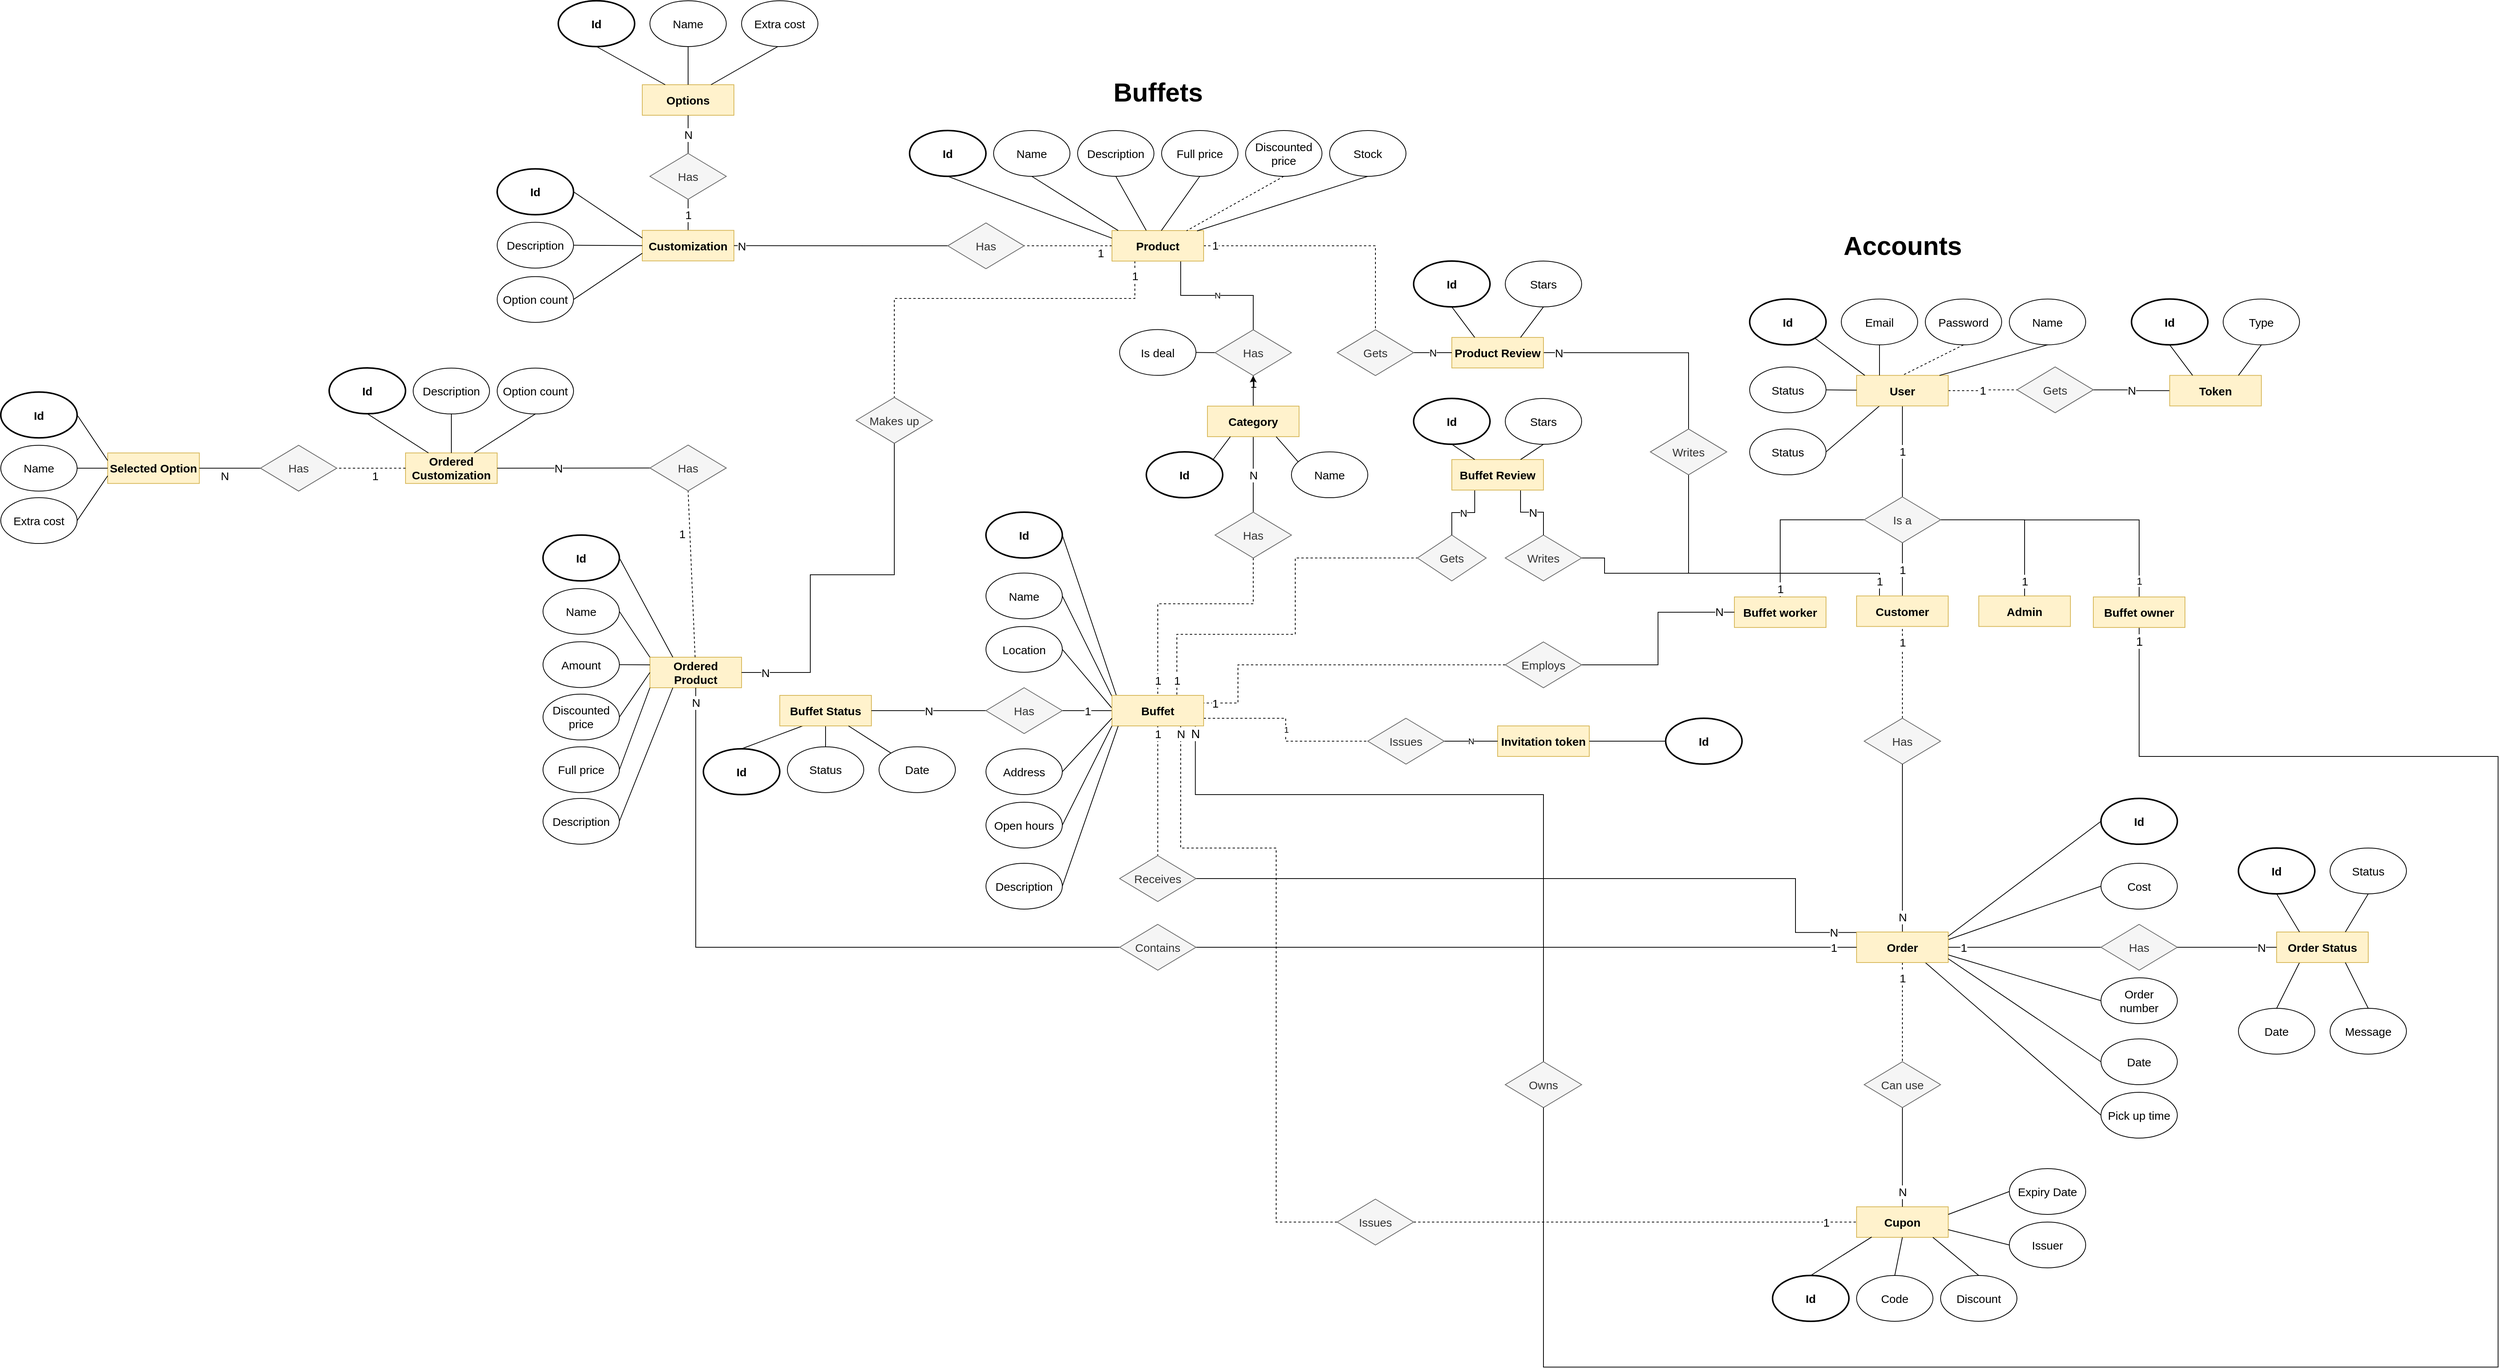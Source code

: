 <mxfile version="21.1.7" type="google">
  <diagram id="R2lEEEUBdFMjLlhIrx00" name="Page-1">
    <mxGraphModel grid="1" page="1" gridSize="10" guides="1" tooltips="1" connect="1" arrows="1" fold="1" pageScale="1" pageWidth="850" pageHeight="1100" math="0" shadow="0" extFonts="Permanent Marker^https://fonts.googleapis.com/css?family=Permanent+Marker">
      <root>
        <mxCell id="0" />
        <mxCell id="1" parent="0" />
        <mxCell id="hYHWxZafsmHTOff2y65H-90" value="1" style="edgeStyle=orthogonalEdgeStyle;rounded=0;orthogonalLoop=1;jettySize=auto;html=1;exitX=0.5;exitY=1;exitDx=0;exitDy=0;entryX=0.5;entryY=0;entryDx=0;entryDy=0;endArrow=none;endFill=0;fontSize=15;dashed=1;" edge="1" parent="1" source="MCSeuAMaz1Yi3nIBJnC_-14" target="hYHWxZafsmHTOff2y65H-87">
          <mxGeometry x="-0.882" relative="1" as="geometry">
            <mxPoint x="485" y="50" as="sourcePoint" />
            <mxPoint as="offset" />
          </mxGeometry>
        </mxCell>
        <mxCell id="MCSeuAMaz1Yi3nIBJnC_-6" value="1" style="edgeStyle=orthogonalEdgeStyle;rounded=0;orthogonalLoop=1;jettySize=auto;html=1;exitX=0.75;exitY=0;exitDx=0;exitDy=0;entryX=0;entryY=0.5;entryDx=0;entryDy=0;endArrow=none;endFill=0;startArrow=none;startFill=0;endSize=9;startSize=9;fontSize=15;dashed=1;" edge="1" parent="1" source="MCSeuAMaz1Yi3nIBJnC_-14" target="MCSeuAMaz1Yi3nIBJnC_-4">
          <mxGeometry x="-0.9" relative="1" as="geometry">
            <Array as="points">
              <mxPoint x="510" y="40" />
              <mxPoint x="510" y="-40" />
              <mxPoint x="665" y="-40" />
              <mxPoint x="665" y="-140" />
            </Array>
            <mxPoint x="515" y="10" as="sourcePoint" />
            <mxPoint as="offset" />
          </mxGeometry>
        </mxCell>
        <mxCell id="MCSeuAMaz1Yi3nIBJnC_-21" value="1" style="edgeStyle=orthogonalEdgeStyle;rounded=0;orthogonalLoop=1;jettySize=auto;html=1;exitX=1;exitY=0.5;exitDx=0;exitDy=0;fontSize=15;endArrow=none;endFill=0;startArrow=none;startFill=0;endSize=9;startSize=9;dashed=1;" edge="1" parent="1" source="hYHWxZafsmHTOff2y65H-3" target="MCSeuAMaz1Yi3nIBJnC_-20">
          <mxGeometry x="-0.91" y="1" relative="1" as="geometry">
            <mxPoint x="540" y="-461.05" as="sourcePoint" />
            <mxPoint x="575" y="-461.05" as="targetPoint" />
            <mxPoint as="offset" />
          </mxGeometry>
        </mxCell>
        <mxCell id="3Uzv48swedWrXp72ho5K-13" value="1" style="edgeStyle=none;rounded=0;orthogonalLoop=1;jettySize=auto;html=1;exitX=0;exitY=0.5;exitDx=0;exitDy=0;entryX=1;entryY=0.5;entryDx=0;entryDy=0;endArrow=none;endFill=0;fontSize=15;dashed=1;" edge="1" parent="1" source="hYHWxZafsmHTOff2y65H-3" target="3Uzv48swedWrXp72ho5K-12">
          <mxGeometry x="-0.739" y="9" relative="1" as="geometry">
            <mxPoint as="offset" />
          </mxGeometry>
        </mxCell>
        <mxCell id="3Uzv48swedWrXp72ho5K-32" value="1" style="edgeStyle=orthogonalEdgeStyle;rounded=0;orthogonalLoop=1;jettySize=auto;html=1;exitX=0.25;exitY=1;exitDx=0;exitDy=0;entryX=0.5;entryY=0;entryDx=0;entryDy=0;fontSize=15;endArrow=none;endFill=0;dashed=1;" edge="1" parent="1" source="hYHWxZafsmHTOff2y65H-3" target="3Uzv48swedWrXp72ho5K-31">
          <mxGeometry x="-0.923" relative="1" as="geometry">
            <mxPoint as="offset" />
            <Array as="points">
              <mxPoint x="455" y="-480" />
              <mxPoint x="140" y="-480" />
            </Array>
          </mxGeometry>
        </mxCell>
        <mxCell id="70rfzFmQtmKq4bs_Amei-15" value="N" style="edgeStyle=orthogonalEdgeStyle;rounded=0;orthogonalLoop=1;jettySize=auto;html=1;exitX=0.75;exitY=1;exitDx=0;exitDy=0;entryX=0.5;entryY=0;entryDx=0;entryDy=0;endArrow=none;endFill=0;" edge="1" parent="1" source="hYHWxZafsmHTOff2y65H-3" target="70rfzFmQtmKq4bs_Amei-8">
          <mxGeometry relative="1" as="geometry" />
        </mxCell>
        <mxCell id="hYHWxZafsmHTOff2y65H-3" value="&lt;b style=&quot;font-size: 15px;&quot;&gt;Product&lt;/b&gt;" style="rounded=0;whiteSpace=wrap;html=1;fontSize=15;strokeWidth=1;fillColor=#fff2cc;strokeColor=#d6b656;" vertex="1" parent="1">
          <mxGeometry x="425" y="-568.95" width="120" height="40" as="geometry" />
        </mxCell>
        <mxCell id="QdRsK6tQGcKIPavuMyrH-16" style="edgeStyle=none;rounded=0;orthogonalLoop=1;jettySize=auto;html=1;exitX=0.5;exitY=1;exitDx=0;exitDy=0;entryX=0.539;entryY=0.001;entryDx=0;entryDy=0;endArrow=none;endFill=0;entryPerimeter=0;" edge="1" parent="1" source="3Uzv48swedWrXp72ho5K-63" target="hYHWxZafsmHTOff2y65H-3">
          <mxGeometry relative="1" as="geometry">
            <mxPoint x="540" y="-640" as="sourcePoint" />
          </mxGeometry>
        </mxCell>
        <mxCell id="QdRsK6tQGcKIPavuMyrH-15" style="edgeStyle=none;rounded=0;orthogonalLoop=1;jettySize=auto;html=1;exitX=0.5;exitY=1;exitDx=0;exitDy=0;endArrow=none;endFill=0;entryX=0.068;entryY=0;entryDx=0;entryDy=0;entryPerimeter=0;" edge="1" parent="1" source="hYHWxZafsmHTOff2y65H-17" target="hYHWxZafsmHTOff2y65H-3">
          <mxGeometry relative="1" as="geometry">
            <mxPoint x="430" y="-570" as="targetPoint" />
          </mxGeometry>
        </mxCell>
        <mxCell id="hYHWxZafsmHTOff2y65H-17" value="Name" style="ellipse;whiteSpace=wrap;html=1;fontSize=15;" vertex="1" parent="1">
          <mxGeometry x="270" y="-700" width="100" height="60" as="geometry" />
        </mxCell>
        <mxCell id="hYHWxZafsmHTOff2y65H-30" style="rounded=0;orthogonalLoop=1;jettySize=auto;html=1;exitX=1;exitY=0.5;exitDx=0;exitDy=0;entryX=0.05;entryY=0.019;entryDx=0;entryDy=0;endArrow=none;endFill=0;fontSize=15;entryPerimeter=0;" edge="1" parent="1" source="QdRsK6tQGcKIPavuMyrH-8" target="MCSeuAMaz1Yi3nIBJnC_-14">
          <mxGeometry relative="1" as="geometry">
            <mxPoint x="340" y="-50" as="sourcePoint" />
            <mxPoint x="420" y="10" as="targetPoint" />
          </mxGeometry>
        </mxCell>
        <mxCell id="3Uzv48swedWrXp72ho5K-106" style="edgeStyle=none;rounded=0;orthogonalLoop=1;jettySize=auto;html=1;exitX=1;exitY=0.5;exitDx=0;exitDy=0;entryX=0.007;entryY=0.076;entryDx=0;entryDy=0;entryPerimeter=0;fontSize=15;startArrow=none;startFill=0;endArrow=none;endFill=0;" edge="1" parent="1" source="hYHWxZafsmHTOff2y65H-27" target="MCSeuAMaz1Yi3nIBJnC_-14">
          <mxGeometry relative="1" as="geometry" />
        </mxCell>
        <mxCell id="hYHWxZafsmHTOff2y65H-27" value="Name" style="ellipse;whiteSpace=wrap;html=1;fontSize=15;" vertex="1" parent="1">
          <mxGeometry x="260" y="-120.26" width="100" height="60" as="geometry" />
        </mxCell>
        <mxCell id="3Uzv48swedWrXp72ho5K-105" style="edgeStyle=none;rounded=0;orthogonalLoop=1;jettySize=auto;html=1;exitX=1;exitY=0.5;exitDx=0;exitDy=0;entryX=-0.005;entryY=0.4;entryDx=0;entryDy=0;entryPerimeter=0;fontSize=15;startArrow=none;startFill=0;endArrow=none;endFill=0;" edge="1" parent="1" source="hYHWxZafsmHTOff2y65H-28" target="MCSeuAMaz1Yi3nIBJnC_-14">
          <mxGeometry relative="1" as="geometry" />
        </mxCell>
        <mxCell id="hYHWxZafsmHTOff2y65H-28" value="Location" style="ellipse;whiteSpace=wrap;html=1;fontSize=15;" vertex="1" parent="1">
          <mxGeometry x="260" y="-50.26" width="100" height="60" as="geometry" />
        </mxCell>
        <mxCell id="hYHWxZafsmHTOff2y65H-40" value="1" style="edgeStyle=orthogonalEdgeStyle;rounded=0;orthogonalLoop=1;jettySize=auto;html=1;exitX=0.5;exitY=1;exitDx=0;exitDy=0;entryX=0.5;entryY=0;entryDx=0;entryDy=0;endArrow=none;endFill=0;fontSize=15;" edge="1" parent="1" source="hYHWxZafsmHTOff2y65H-32" target="hYHWxZafsmHTOff2y65H-39">
          <mxGeometry relative="1" as="geometry">
            <mxPoint x="1460" y="-290.26" as="targetPoint" />
          </mxGeometry>
        </mxCell>
        <mxCell id="MCSeuAMaz1Yi3nIBJnC_-95" value="1" style="edgeStyle=orthogonalEdgeStyle;rounded=0;orthogonalLoop=1;jettySize=auto;html=1;exitX=1;exitY=0.5;exitDx=0;exitDy=0;entryX=0;entryY=0.5;entryDx=0;entryDy=0;fontSize=15;endArrow=none;endFill=0;dashed=1;" edge="1" parent="1" source="hYHWxZafsmHTOff2y65H-32" target="MCSeuAMaz1Yi3nIBJnC_-94">
          <mxGeometry relative="1" as="geometry" />
        </mxCell>
        <mxCell id="_8Rz2VQJM8tedIY4SvPM-2" style="edgeStyle=none;curved=1;rounded=0;orthogonalLoop=1;jettySize=auto;html=1;exitX=0.25;exitY=1;exitDx=0;exitDy=0;entryX=1;entryY=0.5;entryDx=0;entryDy=0;fontSize=12;startSize=8;endSize=8;endArrow=none;endFill=0;" edge="1" parent="1" source="hYHWxZafsmHTOff2y65H-32" target="_8Rz2VQJM8tedIY4SvPM-1">
          <mxGeometry relative="1" as="geometry">
            <mxPoint x="1360" y="-280.26" as="targetPoint" />
          </mxGeometry>
        </mxCell>
        <mxCell id="hYHWxZafsmHTOff2y65H-32" value="&lt;b style=&quot;font-size: 15px;&quot;&gt;User&lt;/b&gt;" style="rounded=0;whiteSpace=wrap;html=1;fontSize=15;fillColor=#fff2cc;strokeColor=#d6b656;" vertex="1" parent="1">
          <mxGeometry x="1400" y="-379.21" width="120" height="40" as="geometry" />
        </mxCell>
        <mxCell id="hYHWxZafsmHTOff2y65H-34" value="Admin" style="rounded=0;whiteSpace=wrap;html=1;fontStyle=1;fontSize=15;fillColor=#fff2cc;strokeColor=#d6b656;" vertex="1" parent="1">
          <mxGeometry x="1560" y="-90.26" width="120" height="40" as="geometry" />
        </mxCell>
        <mxCell id="hYHWxZafsmHTOff2y65H-35" value="&lt;b style=&quot;font-size: 15px;&quot;&gt;Buffet worker&lt;/b&gt;" style="rounded=0;whiteSpace=wrap;html=1;fontSize=15;fillColor=#fff2cc;strokeColor=#d6b656;" vertex="1" parent="1">
          <mxGeometry x="1240" y="-88.95" width="120" height="40" as="geometry" />
        </mxCell>
        <mxCell id="MCSeuAMaz1Yi3nIBJnC_-39" value="1" style="edgeStyle=orthogonalEdgeStyle;rounded=0;orthogonalLoop=1;jettySize=auto;html=1;exitX=0.5;exitY=0;exitDx=0;exitDy=0;entryX=0.5;entryY=1;entryDx=0;entryDy=0;fontSize=15;endArrow=none;endFill=0;" edge="1" parent="1" source="hYHWxZafsmHTOff2y65H-37" target="hYHWxZafsmHTOff2y65H-39">
          <mxGeometry relative="1" as="geometry" />
        </mxCell>
        <mxCell id="MCSeuAMaz1Yi3nIBJnC_-41" value="1" style="edgeStyle=orthogonalEdgeStyle;rounded=0;orthogonalLoop=1;jettySize=auto;html=1;exitX=0.25;exitY=0;exitDx=0;exitDy=0;entryX=1;entryY=0.5;entryDx=0;entryDy=0;fontSize=15;endArrow=none;endFill=0;startArrow=none;startFill=0;endSize=9;startSize=9;" edge="1" parent="1" source="hYHWxZafsmHTOff2y65H-37" target="MCSeuAMaz1Yi3nIBJnC_-8">
          <mxGeometry x="-0.91" relative="1" as="geometry">
            <Array as="points">
              <mxPoint x="1430" y="-120" />
              <mxPoint x="1070" y="-120" />
              <mxPoint x="1070" y="-140" />
            </Array>
            <mxPoint as="offset" />
          </mxGeometry>
        </mxCell>
        <mxCell id="hYHWxZafsmHTOff2y65H-37" value="&lt;b style=&quot;font-size: 15px;&quot;&gt;Customer&lt;/b&gt;" style="rounded=0;whiteSpace=wrap;html=1;fontSize=15;fillColor=#fff2cc;strokeColor=#d6b656;" vertex="1" parent="1">
          <mxGeometry x="1400" y="-90.26" width="120" height="40" as="geometry" />
        </mxCell>
        <mxCell id="hYHWxZafsmHTOff2y65H-42" value="1" style="edgeStyle=orthogonalEdgeStyle;rounded=0;orthogonalLoop=1;jettySize=auto;html=1;exitX=1;exitY=0.5;exitDx=0;exitDy=0;endArrow=none;endFill=0;fontSize=15;" edge="1" parent="1" source="hYHWxZafsmHTOff2y65H-39" target="hYHWxZafsmHTOff2y65H-34">
          <mxGeometry x="0.812" relative="1" as="geometry">
            <mxPoint as="offset" />
          </mxGeometry>
        </mxCell>
        <mxCell id="hYHWxZafsmHTOff2y65H-43" value="1" style="edgeStyle=orthogonalEdgeStyle;rounded=0;orthogonalLoop=1;jettySize=auto;html=1;exitX=0;exitY=0.5;exitDx=0;exitDy=0;endArrow=none;endFill=0;fontSize=15;" edge="1" parent="1" source="hYHWxZafsmHTOff2y65H-39" target="hYHWxZafsmHTOff2y65H-35">
          <mxGeometry x="0.895" relative="1" as="geometry">
            <mxPoint as="offset" />
          </mxGeometry>
        </mxCell>
        <mxCell id="hYHWxZafsmHTOff2y65H-39" value="Is a" style="rhombus;whiteSpace=wrap;html=1;fillColor=#f5f5f5;fontColor=#333333;strokeColor=#666666;fontSize=15;" vertex="1" parent="1">
          <mxGeometry x="1410" y="-220" width="100" height="60" as="geometry" />
        </mxCell>
        <mxCell id="hYHWxZafsmHTOff2y65H-46" value="N" style="edgeStyle=orthogonalEdgeStyle;rounded=0;orthogonalLoop=1;jettySize=auto;html=1;exitX=1;exitY=0.5;exitDx=0;exitDy=0;entryX=0;entryY=0.5;entryDx=0;entryDy=0;endArrow=none;endFill=0;startSize=9;endSize=9;fontSize=15;startArrow=none;startFill=0;" edge="1" parent="1" source="hYHWxZafsmHTOff2y65H-45" target="hYHWxZafsmHTOff2y65H-35">
          <mxGeometry x="0.851" y="1" relative="1" as="geometry">
            <mxPoint as="offset" />
          </mxGeometry>
        </mxCell>
        <mxCell id="hYHWxZafsmHTOff2y65H-47" value="1" style="edgeStyle=orthogonalEdgeStyle;rounded=0;orthogonalLoop=1;jettySize=auto;html=1;exitX=0;exitY=0.5;exitDx=0;exitDy=0;entryX=1;entryY=0.25;entryDx=0;entryDy=0;endArrow=none;endFill=0;startArrow=none;startFill=0;startSize=9;endSize=9;fontSize=15;dashed=1;" edge="1" parent="1" source="hYHWxZafsmHTOff2y65H-45" target="MCSeuAMaz1Yi3nIBJnC_-14">
          <mxGeometry x="0.933" relative="1" as="geometry">
            <mxPoint x="635" y="50" as="targetPoint" />
            <Array as="points">
              <mxPoint x="590" />
              <mxPoint x="590" y="50" />
            </Array>
            <mxPoint as="offset" />
          </mxGeometry>
        </mxCell>
        <mxCell id="hYHWxZafsmHTOff2y65H-45" value="Employs" style="rhombus;whiteSpace=wrap;html=1;fillColor=#f5f5f5;fontColor=#333333;strokeColor=#666666;fontSize=15;" vertex="1" parent="1">
          <mxGeometry x="940" y="-30" width="100" height="60" as="geometry" />
        </mxCell>
        <mxCell id="hYHWxZafsmHTOff2y65H-53" style="rounded=0;orthogonalLoop=1;jettySize=auto;html=1;exitX=0.5;exitY=1;exitDx=0;exitDy=0;endArrow=none;endFill=0;fontSize=15;entryX=0.5;entryY=0;entryDx=0;entryDy=0;dashed=1;" edge="1" parent="1" source="hYHWxZafsmHTOff2y65H-49" target="hYHWxZafsmHTOff2y65H-32">
          <mxGeometry relative="1" as="geometry" />
        </mxCell>
        <mxCell id="hYHWxZafsmHTOff2y65H-49" value="Password" style="ellipse;whiteSpace=wrap;html=1;fontSize=15;" vertex="1" parent="1">
          <mxGeometry x="1490" y="-479.21" width="100" height="60" as="geometry" />
        </mxCell>
        <mxCell id="hYHWxZafsmHTOff2y65H-54" style="rounded=0;orthogonalLoop=1;jettySize=auto;html=1;exitX=0.5;exitY=1;exitDx=0;exitDy=0;entryX=0.905;entryY=0.002;entryDx=0;entryDy=0;endArrow=none;endFill=0;fontSize=15;entryPerimeter=0;" edge="1" parent="1" source="hYHWxZafsmHTOff2y65H-50" target="hYHWxZafsmHTOff2y65H-32">
          <mxGeometry relative="1" as="geometry" />
        </mxCell>
        <mxCell id="hYHWxZafsmHTOff2y65H-50" value="Name" style="ellipse;whiteSpace=wrap;html=1;fontSize=15;" vertex="1" parent="1">
          <mxGeometry x="1600" y="-479.21" width="100" height="60" as="geometry" />
        </mxCell>
        <mxCell id="hYHWxZafsmHTOff2y65H-52" style="rounded=0;orthogonalLoop=1;jettySize=auto;html=1;exitX=0.5;exitY=1;exitDx=0;exitDy=0;entryX=0.25;entryY=0;entryDx=0;entryDy=0;endArrow=none;endFill=0;fontSize=15;" edge="1" parent="1" source="hYHWxZafsmHTOff2y65H-51" target="hYHWxZafsmHTOff2y65H-32">
          <mxGeometry relative="1" as="geometry" />
        </mxCell>
        <mxCell id="hYHWxZafsmHTOff2y65H-51" value="Email" style="ellipse;whiteSpace=wrap;html=1;fontSize=15;strokeWidth=1;fontStyle=0" vertex="1" parent="1">
          <mxGeometry x="1380" y="-479.21" width="100" height="60" as="geometry" />
        </mxCell>
        <mxCell id="MCSeuAMaz1Yi3nIBJnC_-78" value="1" style="edgeStyle=orthogonalEdgeStyle;rounded=0;orthogonalLoop=1;jettySize=auto;html=1;exitX=0.5;exitY=0;exitDx=0;exitDy=0;fontSize=15;endArrow=none;endFill=0;dashed=1;" edge="1" parent="1" source="hYHWxZafsmHTOff2y65H-55">
          <mxGeometry x="0.667" relative="1" as="geometry">
            <Array as="points">
              <mxPoint x="1460" y="-50" />
            </Array>
            <mxPoint x="1460" y="-50" as="targetPoint" />
            <mxPoint as="offset" />
          </mxGeometry>
        </mxCell>
        <mxCell id="hYHWxZafsmHTOff2y65H-55" value="Has" style="rhombus;whiteSpace=wrap;html=1;fillColor=#f5f5f5;fontColor=#333333;strokeColor=#666666;fontSize=15;" vertex="1" parent="1">
          <mxGeometry x="1410" y="70" width="100" height="60" as="geometry" />
        </mxCell>
        <mxCell id="hYHWxZafsmHTOff2y65H-71" value="1" style="edgeStyle=orthogonalEdgeStyle;rounded=0;orthogonalLoop=1;jettySize=auto;html=1;exitX=0.5;exitY=1;exitDx=0;exitDy=0;entryX=0.5;entryY=0;entryDx=0;entryDy=0;endArrow=none;endFill=0;dashed=1;fontSize=15;" edge="1" parent="1" source="hYHWxZafsmHTOff2y65H-57" target="hYHWxZafsmHTOff2y65H-70">
          <mxGeometry x="-0.692" relative="1" as="geometry">
            <mxPoint x="1450.0" y="420" as="sourcePoint" />
            <mxPoint as="offset" />
          </mxGeometry>
        </mxCell>
        <mxCell id="hYHWxZafsmHTOff2y65H-93" value="N" style="edgeStyle=orthogonalEdgeStyle;rounded=0;orthogonalLoop=1;jettySize=auto;html=1;exitX=0.091;exitY=0.016;exitDx=0;exitDy=0;entryX=1;entryY=0.5;entryDx=0;entryDy=0;endArrow=none;endFill=0;fontSize=15;exitPerimeter=0;" edge="1" parent="1" source="hYHWxZafsmHTOff2y65H-57" target="hYHWxZafsmHTOff2y65H-87">
          <mxGeometry x="-0.913" y="-1" relative="1" as="geometry">
            <Array as="points">
              <mxPoint x="1320" y="351" />
              <mxPoint x="1320" y="280" />
            </Array>
            <mxPoint as="offset" />
          </mxGeometry>
        </mxCell>
        <mxCell id="MCSeuAMaz1Yi3nIBJnC_-72" style="rounded=0;orthogonalLoop=1;jettySize=auto;html=1;exitX=1;exitY=0.25;exitDx=0;exitDy=0;entryX=0;entryY=0.5;entryDx=0;entryDy=0;fontSize=15;endArrow=none;endFill=0;" edge="1" parent="1" source="hYHWxZafsmHTOff2y65H-57" target="hYHWxZafsmHTOff2y65H-75">
          <mxGeometry relative="1" as="geometry">
            <mxPoint x="1720" y="300" as="targetPoint" />
          </mxGeometry>
        </mxCell>
        <mxCell id="MCSeuAMaz1Yi3nIBJnC_-91" value="N" style="edgeStyle=orthogonalEdgeStyle;rounded=0;orthogonalLoop=1;jettySize=auto;html=1;exitX=0.25;exitY=0;exitDx=0;exitDy=0;entryX=0.5;entryY=1;entryDx=0;entryDy=0;fontSize=15;endArrow=none;endFill=0;" edge="1" parent="1" source="hYHWxZafsmHTOff2y65H-57" target="hYHWxZafsmHTOff2y65H-55">
          <mxGeometry x="-0.6" relative="1" as="geometry">
            <Array as="points">
              <mxPoint x="1460" y="350" />
            </Array>
            <mxPoint as="offset" />
          </mxGeometry>
        </mxCell>
        <mxCell id="3Uzv48swedWrXp72ho5K-88" style="edgeStyle=none;rounded=0;orthogonalLoop=1;jettySize=auto;html=1;exitX=0.75;exitY=1;exitDx=0;exitDy=0;entryX=0;entryY=0.5;entryDx=0;entryDy=0;fontSize=15;startArrow=none;startFill=0;endArrow=none;endFill=0;" edge="1" parent="1" source="hYHWxZafsmHTOff2y65H-57" target="3Uzv48swedWrXp72ho5K-86">
          <mxGeometry relative="1" as="geometry" />
        </mxCell>
        <mxCell id="hYHWxZafsmHTOff2y65H-57" value="&lt;b style=&quot;font-size: 15px;&quot;&gt;Order&lt;/b&gt;" style="rounded=0;whiteSpace=wrap;html=1;fontSize=15;fillColor=#fff2cc;strokeColor=#d6b656;" vertex="1" parent="1">
          <mxGeometry x="1400" y="350" width="120" height="40" as="geometry" />
        </mxCell>
        <mxCell id="hYHWxZafsmHTOff2y65H-69" value="&lt;b style=&quot;font-size: 15px;&quot;&gt;Cupon&lt;/b&gt;" style="rounded=0;whiteSpace=wrap;html=1;fillColor=#fff2cc;strokeColor=#d6b656;fontSize=15;" vertex="1" parent="1">
          <mxGeometry x="1400" y="710" width="120" height="40" as="geometry" />
        </mxCell>
        <mxCell id="hYHWxZafsmHTOff2y65H-72" value="N" style="edgeStyle=orthogonalEdgeStyle;rounded=0;orthogonalLoop=1;jettySize=auto;html=1;exitX=0.5;exitY=1;exitDx=0;exitDy=0;endArrow=none;endFill=0;startSize=9;endSize=9;fontSize=15;" edge="1" parent="1" source="hYHWxZafsmHTOff2y65H-70" target="hYHWxZafsmHTOff2y65H-69">
          <mxGeometry x="0.692" relative="1" as="geometry">
            <Array as="points">
              <mxPoint x="1460" y="630" />
              <mxPoint x="1460" y="630" />
            </Array>
            <mxPoint as="offset" />
          </mxGeometry>
        </mxCell>
        <mxCell id="hYHWxZafsmHTOff2y65H-70" value="Can use" style="rhombus;whiteSpace=wrap;html=1;fillColor=#f5f5f5;fontColor=#333333;strokeColor=#666666;fontSize=15;" vertex="1" parent="1">
          <mxGeometry x="1410" y="520" width="100" height="60" as="geometry" />
        </mxCell>
        <mxCell id="hYHWxZafsmHTOff2y65H-78" style="rounded=0;orthogonalLoop=1;jettySize=auto;html=1;exitX=0;exitY=0.5;exitDx=0;exitDy=0;entryX=0.997;entryY=0.143;entryDx=0;entryDy=0;endArrow=none;endFill=0;fontSize=15;entryPerimeter=0;" edge="1" parent="1" source="MCSeuAMaz1Yi3nIBJnC_-44" target="hYHWxZafsmHTOff2y65H-57">
          <mxGeometry relative="1" as="geometry">
            <mxPoint x="1600" y="250" as="sourcePoint" />
          </mxGeometry>
        </mxCell>
        <mxCell id="hYHWxZafsmHTOff2y65H-74" value="Date" style="ellipse;whiteSpace=wrap;html=1;fontSize=15;" vertex="1" parent="1">
          <mxGeometry x="1720" y="490" width="100" height="60" as="geometry" />
        </mxCell>
        <mxCell id="hYHWxZafsmHTOff2y65H-75" value="Cost" style="ellipse;whiteSpace=wrap;html=1;fontSize=15;" vertex="1" parent="1">
          <mxGeometry x="1720" y="260" width="100" height="60" as="geometry" />
        </mxCell>
        <mxCell id="hYHWxZafsmHTOff2y65H-84" value="Buffets" style="text;strokeColor=none;fillColor=none;html=1;fontSize=34;fontStyle=1;verticalAlign=middle;align=center;" vertex="1" parent="1">
          <mxGeometry x="435" y="-770" width="100" height="40" as="geometry" />
        </mxCell>
        <mxCell id="hYHWxZafsmHTOff2y65H-85" value="Accounts" style="text;strokeColor=none;fillColor=none;html=1;fontSize=34;fontStyle=1;verticalAlign=middle;align=center;" vertex="1" parent="1">
          <mxGeometry x="1410" y="-568.95" width="100" height="40" as="geometry" />
        </mxCell>
        <mxCell id="hYHWxZafsmHTOff2y65H-87" value="Receives" style="rhombus;whiteSpace=wrap;html=1;fillColor=#f5f5f5;fontColor=#333333;strokeColor=#666666;fontSize=15;" vertex="1" parent="1">
          <mxGeometry x="435" y="250" width="100" height="60" as="geometry" />
        </mxCell>
        <mxCell id="MCSeuAMaz1Yi3nIBJnC_-4" value="Gets" style="rhombus;whiteSpace=wrap;html=1;fillColor=#f5f5f5;fontColor=#333333;strokeColor=#666666;fontSize=15;" vertex="1" parent="1">
          <mxGeometry x="825" y="-170" width="90" height="60" as="geometry" />
        </mxCell>
        <mxCell id="MCSeuAMaz1Yi3nIBJnC_-8" value="Writes" style="rhombus;whiteSpace=wrap;html=1;fillColor=#f5f5f5;fontColor=#333333;strokeColor=#666666;fontSize=15;" vertex="1" parent="1">
          <mxGeometry x="940" y="-170" width="100" height="60" as="geometry" />
        </mxCell>
        <mxCell id="MCSeuAMaz1Yi3nIBJnC_-80" value="N" style="edgeStyle=orthogonalEdgeStyle;rounded=0;orthogonalLoop=1;jettySize=auto;html=1;exitX=0.75;exitY=1;exitDx=0;exitDy=0;entryX=0.5;entryY=0;entryDx=0;entryDy=0;fontSize=15;endArrow=none;endFill=0;" edge="1" parent="1" source="MCSeuAMaz1Yi3nIBJnC_-13" target="MCSeuAMaz1Yi3nIBJnC_-8">
          <mxGeometry relative="1" as="geometry">
            <Array as="points">
              <mxPoint x="960" y="-200" />
              <mxPoint x="990" y="-200" />
            </Array>
          </mxGeometry>
        </mxCell>
        <mxCell id="u6mDt3TLfo0SOuZU20j6-53" value="N" style="edgeStyle=orthogonalEdgeStyle;rounded=0;orthogonalLoop=1;jettySize=auto;html=1;exitX=0.25;exitY=1;exitDx=0;exitDy=0;entryX=0.5;entryY=0;entryDx=0;entryDy=0;fontSize=13;startArrow=none;startFill=0;endArrow=none;endFill=0;startSize=10;endSize=9;" edge="1" parent="1" source="MCSeuAMaz1Yi3nIBJnC_-13" target="MCSeuAMaz1Yi3nIBJnC_-4">
          <mxGeometry relative="1" as="geometry" />
        </mxCell>
        <mxCell id="MCSeuAMaz1Yi3nIBJnC_-13" value="&lt;b style=&quot;font-size: 15px;&quot;&gt;Buffet Review&lt;/b&gt;" style="rounded=0;whiteSpace=wrap;html=1;fontSize=15;fillColor=#fff2cc;strokeColor=#d6b656;" vertex="1" parent="1">
          <mxGeometry x="870" y="-268.95" width="120" height="40" as="geometry" />
        </mxCell>
        <mxCell id="3Uzv48swedWrXp72ho5K-48" value="N" style="edgeStyle=orthogonalEdgeStyle;rounded=0;orthogonalLoop=1;jettySize=auto;html=1;exitX=0.75;exitY=1;exitDx=0;exitDy=0;entryX=0;entryY=0.5;entryDx=0;entryDy=0;fontSize=15;endArrow=none;endFill=0;dashed=1;" edge="1" parent="1" source="MCSeuAMaz1Yi3nIBJnC_-14" target="3Uzv48swedWrXp72ho5K-47">
          <mxGeometry x="-0.977" relative="1" as="geometry">
            <Array as="points">
              <mxPoint x="515" y="240" />
              <mxPoint x="640" y="240" />
              <mxPoint x="640" y="730" />
            </Array>
            <mxPoint as="offset" />
          </mxGeometry>
        </mxCell>
        <mxCell id="3Uzv48swedWrXp72ho5K-96" value="1" style="edgeStyle=none;rounded=0;orthogonalLoop=1;jettySize=auto;html=1;exitX=0;exitY=0.5;exitDx=0;exitDy=0;entryX=1;entryY=0.5;entryDx=0;entryDy=0;fontSize=15;startArrow=none;startFill=0;endArrow=none;endFill=0;" edge="1" parent="1" source="MCSeuAMaz1Yi3nIBJnC_-14" target="3Uzv48swedWrXp72ho5K-92">
          <mxGeometry relative="1" as="geometry" />
        </mxCell>
        <mxCell id="vNi-sXlQqa56GqQe60jq-16" value="1" style="edgeStyle=orthogonalEdgeStyle;rounded=0;orthogonalLoop=1;jettySize=auto;html=1;exitX=1;exitY=0.75;exitDx=0;exitDy=0;entryX=0;entryY=0.5;entryDx=0;entryDy=0;endArrow=none;endFill=0;dashed=1;" edge="1" parent="1" source="MCSeuAMaz1Yi3nIBJnC_-14" target="vNi-sXlQqa56GqQe60jq-15">
          <mxGeometry relative="1" as="geometry" />
        </mxCell>
        <mxCell id="MCSeuAMaz1Yi3nIBJnC_-14" value="&lt;b style=&quot;font-size: 15px;&quot;&gt;Buffet&lt;/b&gt;" style="rounded=0;whiteSpace=wrap;html=1;fontSize=15;fillColor=#fff2cc;strokeColor=#d6b656;" vertex="1" parent="1">
          <mxGeometry x="425" y="40" width="120" height="40" as="geometry" />
        </mxCell>
        <mxCell id="u6mDt3TLfo0SOuZU20j6-7" value="N" style="edgeStyle=orthogonalEdgeStyle;rounded=0;orthogonalLoop=1;jettySize=auto;html=1;exitX=1;exitY=0.5;exitDx=0;exitDy=0;entryX=0.5;entryY=0;entryDx=0;entryDy=0;endArrow=none;endFill=0;fontSize=15;" edge="1" parent="1" source="MCSeuAMaz1Yi3nIBJnC_-19" target="u6mDt3TLfo0SOuZU20j6-6">
          <mxGeometry x="-0.862" relative="1" as="geometry">
            <mxPoint as="offset" />
          </mxGeometry>
        </mxCell>
        <mxCell id="MCSeuAMaz1Yi3nIBJnC_-19" value="&lt;b style=&quot;font-size: 15px;&quot;&gt;Product Review&lt;/b&gt;" style="rounded=0;whiteSpace=wrap;html=1;fontSize=15;fillColor=#fff2cc;strokeColor=#d6b656;" vertex="1" parent="1">
          <mxGeometry x="870" y="-428.95" width="120" height="40" as="geometry" />
        </mxCell>
        <mxCell id="QdRsK6tQGcKIPavuMyrH-1" value="N" style="edgeStyle=orthogonalEdgeStyle;rounded=0;orthogonalLoop=1;jettySize=auto;html=1;exitX=1;exitY=0.5;exitDx=0;exitDy=0;entryX=0;entryY=0.5;entryDx=0;entryDy=0;endArrow=none;endFill=0;startArrow=none;startFill=0;endSize=9;fontSize=13;" edge="1" parent="1" source="MCSeuAMaz1Yi3nIBJnC_-20" target="MCSeuAMaz1Yi3nIBJnC_-19">
          <mxGeometry relative="1" as="geometry" />
        </mxCell>
        <mxCell id="MCSeuAMaz1Yi3nIBJnC_-20" value="Gets" style="rhombus;whiteSpace=wrap;html=1;fillColor=#f5f5f5;fontColor=#333333;strokeColor=#666666;fontSize=15;" vertex="1" parent="1">
          <mxGeometry x="720" y="-438.95" width="100" height="60" as="geometry" />
        </mxCell>
        <mxCell id="MCSeuAMaz1Yi3nIBJnC_-27" style="rounded=0;orthogonalLoop=1;jettySize=auto;html=1;exitX=1;exitY=0.5;exitDx=0;exitDy=0;fontSize=15;endArrow=none;endFill=0;" edge="1" parent="1" source="MCSeuAMaz1Yi3nIBJnC_-25" target="hYHWxZafsmHTOff2y65H-32">
          <mxGeometry relative="1" as="geometry" />
        </mxCell>
        <mxCell id="MCSeuAMaz1Yi3nIBJnC_-25" value="Status" style="ellipse;whiteSpace=wrap;html=1;fontSize=15;" vertex="1" parent="1">
          <mxGeometry x="1260" y="-390.26" width="100" height="60" as="geometry" />
        </mxCell>
        <mxCell id="MCSeuAMaz1Yi3nIBJnC_-96" value="N" style="edgeStyle=orthogonalEdgeStyle;rounded=0;orthogonalLoop=1;jettySize=auto;html=1;exitX=0;exitY=0.5;exitDx=0;exitDy=0;entryX=1;entryY=0.5;entryDx=0;entryDy=0;fontSize=15;endArrow=none;endFill=0;startArrow=none;startFill=0;startSize=9;endSize=9;" edge="1" parent="1" source="MCSeuAMaz1Yi3nIBJnC_-28" target="MCSeuAMaz1Yi3nIBJnC_-94">
          <mxGeometry relative="1" as="geometry" />
        </mxCell>
        <mxCell id="MCSeuAMaz1Yi3nIBJnC_-28" value="&lt;b style=&quot;font-size: 15px;&quot;&gt;Token&lt;/b&gt;" style="rounded=0;whiteSpace=wrap;html=1;fontSize=15;fillColor=#fff2cc;strokeColor=#d6b656;" vertex="1" parent="1">
          <mxGeometry x="1810" y="-379.21" width="120" height="40" as="geometry" />
        </mxCell>
        <mxCell id="MCSeuAMaz1Yi3nIBJnC_-82" style="rounded=0;orthogonalLoop=1;jettySize=auto;html=1;exitX=0.5;exitY=1;exitDx=0;exitDy=0;fontSize=15;endArrow=none;endFill=0;entryX=0.25;entryY=0;entryDx=0;entryDy=0;" edge="1" parent="1" source="MCSeuAMaz1Yi3nIBJnC_-31" target="MCSeuAMaz1Yi3nIBJnC_-28">
          <mxGeometry relative="1" as="geometry">
            <mxPoint x="1840" y="-400.26" as="targetPoint" />
          </mxGeometry>
        </mxCell>
        <mxCell id="MCSeuAMaz1Yi3nIBJnC_-30" value="Type" style="ellipse;whiteSpace=wrap;html=1;fontSize=15;" vertex="1" parent="1">
          <mxGeometry x="1880" y="-479.21" width="100" height="60" as="geometry" />
        </mxCell>
        <mxCell id="MCSeuAMaz1Yi3nIBJnC_-34" style="rounded=0;orthogonalLoop=1;jettySize=auto;html=1;exitX=0.5;exitY=1;exitDx=0;exitDy=0;fontSize=15;endArrow=none;endFill=0;entryX=0.75;entryY=0;entryDx=0;entryDy=0;" edge="1" parent="1" source="MCSeuAMaz1Yi3nIBJnC_-30" target="MCSeuAMaz1Yi3nIBJnC_-28">
          <mxGeometry relative="1" as="geometry">
            <mxPoint x="1910" y="-390.26" as="targetPoint" />
          </mxGeometry>
        </mxCell>
        <mxCell id="MCSeuAMaz1Yi3nIBJnC_-31" value="Id" style="ellipse;whiteSpace=wrap;html=1;fontSize=15;fontStyle=1;strokeWidth=2;" vertex="1" parent="1">
          <mxGeometry x="1760" y="-479.21" width="100" height="60" as="geometry" />
        </mxCell>
        <mxCell id="MCSeuAMaz1Yi3nIBJnC_-73" style="rounded=0;orthogonalLoop=1;jettySize=auto;html=1;exitX=0;exitY=0.5;exitDx=0;exitDy=0;entryX=1;entryY=0.875;entryDx=0;entryDy=0;fontSize=15;endArrow=none;endFill=0;entryPerimeter=0;" edge="1" parent="1" source="hYHWxZafsmHTOff2y65H-74" target="hYHWxZafsmHTOff2y65H-57">
          <mxGeometry relative="1" as="geometry">
            <mxPoint x="1510.0" y="410" as="targetPoint" />
          </mxGeometry>
        </mxCell>
        <mxCell id="MCSeuAMaz1Yi3nIBJnC_-44" value="Id" style="ellipse;whiteSpace=wrap;html=1;fontSize=15;fontStyle=1;strokeWidth=2;" vertex="1" parent="1">
          <mxGeometry x="1720" y="175" width="100" height="60" as="geometry" />
        </mxCell>
        <mxCell id="u6mDt3TLfo0SOuZU20j6-59" style="rounded=0;orthogonalLoop=1;jettySize=auto;html=1;exitX=0.5;exitY=0;exitDx=0;exitDy=0;entryX=0.165;entryY=0.99;entryDx=0;entryDy=0;entryPerimeter=0;fontSize=13;startArrow=none;startFill=0;endArrow=none;endFill=0;startSize=10;endSize=9;" edge="1" parent="1" source="MCSeuAMaz1Yi3nIBJnC_-45" target="hYHWxZafsmHTOff2y65H-69">
          <mxGeometry relative="1" as="geometry" />
        </mxCell>
        <mxCell id="MCSeuAMaz1Yi3nIBJnC_-45" value="Id" style="ellipse;whiteSpace=wrap;html=1;fontSize=15;fontStyle=1;strokeWidth=2;" vertex="1" parent="1">
          <mxGeometry x="1290" y="800" width="100" height="60" as="geometry" />
        </mxCell>
        <mxCell id="QdRsK6tQGcKIPavuMyrH-18" style="edgeStyle=none;rounded=0;orthogonalLoop=1;jettySize=auto;html=1;exitX=0.5;exitY=1;exitDx=0;exitDy=0;entryX=0.25;entryY=0;entryDx=0;entryDy=0;endArrow=none;endFill=0;" edge="1" parent="1" source="MCSeuAMaz1Yi3nIBJnC_-50" target="MCSeuAMaz1Yi3nIBJnC_-13">
          <mxGeometry relative="1" as="geometry" />
        </mxCell>
        <mxCell id="MCSeuAMaz1Yi3nIBJnC_-50" value="Id" style="ellipse;whiteSpace=wrap;html=1;fontSize=15;fontStyle=1;strokeWidth=2;" vertex="1" parent="1">
          <mxGeometry x="820" y="-348.95" width="100" height="60" as="geometry" />
        </mxCell>
        <mxCell id="MCSeuAMaz1Yi3nIBJnC_-94" value="Gets" style="rhombus;whiteSpace=wrap;html=1;fillColor=#f5f5f5;fontColor=#333333;strokeColor=#666666;fontSize=15;" vertex="1" parent="1">
          <mxGeometry x="1610" y="-390.26" width="100" height="60" as="geometry" />
        </mxCell>
        <mxCell id="u6mDt3TLfo0SOuZU20j6-9" value="" style="edgeStyle=orthogonalEdgeStyle;rounded=0;orthogonalLoop=1;jettySize=auto;html=1;exitX=0.5;exitY=1;exitDx=0;exitDy=0;endArrow=none;endFill=0;fontSize=15;" edge="1" parent="1" source="u6mDt3TLfo0SOuZU20j6-6">
          <mxGeometry relative="1" as="geometry">
            <mxPoint x="1180" y="-120" as="targetPoint" />
            <Array as="points">
              <mxPoint x="1180" y="-168.95" />
            </Array>
          </mxGeometry>
        </mxCell>
        <mxCell id="u6mDt3TLfo0SOuZU20j6-6" value="Writes" style="rhombus;whiteSpace=wrap;html=1;fillColor=#f5f5f5;fontColor=#333333;strokeColor=#666666;fontSize=15;" vertex="1" parent="1">
          <mxGeometry x="1130" y="-308.95" width="100" height="60" as="geometry" />
        </mxCell>
        <mxCell id="u6mDt3TLfo0SOuZU20j6-60" style="rounded=0;orthogonalLoop=1;jettySize=auto;html=1;exitX=0.5;exitY=0;exitDx=0;exitDy=0;entryX=0.5;entryY=1;entryDx=0;entryDy=0;fontSize=13;startArrow=none;startFill=0;endArrow=none;endFill=0;startSize=10;endSize=9;" edge="1" parent="1" source="u6mDt3TLfo0SOuZU20j6-46" target="hYHWxZafsmHTOff2y65H-69">
          <mxGeometry relative="1" as="geometry" />
        </mxCell>
        <mxCell id="u6mDt3TLfo0SOuZU20j6-46" value="Code" style="ellipse;whiteSpace=wrap;html=1;fontSize=15;" vertex="1" parent="1">
          <mxGeometry x="1400" y="800" width="100" height="60" as="geometry" />
        </mxCell>
        <mxCell id="QdRsK6tQGcKIPavuMyrH-19" style="edgeStyle=none;rounded=0;orthogonalLoop=1;jettySize=auto;html=1;exitX=0.5;exitY=1;exitDx=0;exitDy=0;entryX=0.75;entryY=0;entryDx=0;entryDy=0;endArrow=none;endFill=0;" edge="1" parent="1" source="u6mDt3TLfo0SOuZU20j6-51" target="MCSeuAMaz1Yi3nIBJnC_-13">
          <mxGeometry relative="1" as="geometry" />
        </mxCell>
        <mxCell id="u6mDt3TLfo0SOuZU20j6-51" value="Stars" style="ellipse;whiteSpace=wrap;html=1;fontSize=15;" vertex="1" parent="1">
          <mxGeometry x="940" y="-348.95" width="100" height="60" as="geometry" />
        </mxCell>
        <mxCell id="u6mDt3TLfo0SOuZU20j6-61" style="rounded=0;orthogonalLoop=1;jettySize=auto;html=1;exitX=0.5;exitY=0;exitDx=0;exitDy=0;entryX=0.832;entryY=0.999;entryDx=0;entryDy=0;entryPerimeter=0;fontSize=13;startArrow=none;startFill=0;endArrow=none;endFill=0;startSize=10;endSize=9;" edge="1" parent="1" source="u6mDt3TLfo0SOuZU20j6-58" target="hYHWxZafsmHTOff2y65H-69">
          <mxGeometry relative="1" as="geometry" />
        </mxCell>
        <mxCell id="u6mDt3TLfo0SOuZU20j6-58" value="Discount" style="ellipse;whiteSpace=wrap;html=1;fontSize=15;" vertex="1" parent="1">
          <mxGeometry x="1510" y="800" width="100" height="60" as="geometry" />
        </mxCell>
        <mxCell id="u6mDt3TLfo0SOuZU20j6-66" style="rounded=0;orthogonalLoop=1;jettySize=auto;html=1;exitX=0.5;exitY=1;exitDx=0;exitDy=0;entryX=0.75;entryY=0;entryDx=0;entryDy=0;fontSize=13;startArrow=none;startFill=0;endArrow=none;endFill=0;startSize=10;endSize=9;" edge="1" parent="1" source="u6mDt3TLfo0SOuZU20j6-63" target="MCSeuAMaz1Yi3nIBJnC_-19">
          <mxGeometry relative="1" as="geometry" />
        </mxCell>
        <mxCell id="u6mDt3TLfo0SOuZU20j6-63" value="Stars" style="ellipse;whiteSpace=wrap;html=1;fontSize=15;" vertex="1" parent="1">
          <mxGeometry x="940" y="-528.95" width="100" height="60" as="geometry" />
        </mxCell>
        <mxCell id="u6mDt3TLfo0SOuZU20j6-69" style="rounded=0;orthogonalLoop=1;jettySize=auto;html=1;exitX=0;exitY=0.5;exitDx=0;exitDy=0;entryX=1;entryY=0.25;entryDx=0;entryDy=0;fontSize=13;startArrow=none;startFill=0;endArrow=none;endFill=0;startSize=10;endSize=9;" edge="1" parent="1" source="u6mDt3TLfo0SOuZU20j6-68" target="hYHWxZafsmHTOff2y65H-69">
          <mxGeometry relative="1" as="geometry" />
        </mxCell>
        <mxCell id="u6mDt3TLfo0SOuZU20j6-68" value="Expiry Date" style="ellipse;whiteSpace=wrap;html=1;fontSize=15;" vertex="1" parent="1">
          <mxGeometry x="1600" y="660" width="100" height="60" as="geometry" />
        </mxCell>
        <mxCell id="QdRsK6tQGcKIPavuMyrH-14" style="edgeStyle=none;rounded=0;orthogonalLoop=1;jettySize=auto;html=1;exitX=0.5;exitY=1;exitDx=0;exitDy=0;endArrow=none;endFill=0;entryX=0;entryY=0.25;entryDx=0;entryDy=0;" edge="1" parent="1" source="QdRsK6tQGcKIPavuMyrH-5" target="hYHWxZafsmHTOff2y65H-3">
          <mxGeometry relative="1" as="geometry">
            <mxPoint x="435" y="-568.95" as="targetPoint" />
          </mxGeometry>
        </mxCell>
        <mxCell id="QdRsK6tQGcKIPavuMyrH-5" value="Id" style="ellipse;whiteSpace=wrap;html=1;fontSize=15;fontStyle=1;strokeWidth=2;" vertex="1" parent="1">
          <mxGeometry x="160" y="-700" width="100" height="60" as="geometry" />
        </mxCell>
        <mxCell id="QdRsK6tQGcKIPavuMyrH-20" style="edgeStyle=none;rounded=0;orthogonalLoop=1;jettySize=auto;html=1;exitX=0.5;exitY=1;exitDx=0;exitDy=0;entryX=0.25;entryY=0;entryDx=0;entryDy=0;endArrow=none;endFill=0;" edge="1" parent="1" source="QdRsK6tQGcKIPavuMyrH-6" target="MCSeuAMaz1Yi3nIBJnC_-19">
          <mxGeometry relative="1" as="geometry" />
        </mxCell>
        <mxCell id="QdRsK6tQGcKIPavuMyrH-6" value="Id" style="ellipse;whiteSpace=wrap;html=1;fontSize=15;fontStyle=1;strokeWidth=2;" vertex="1" parent="1">
          <mxGeometry x="820" y="-528.95" width="100" height="60" as="geometry" />
        </mxCell>
        <mxCell id="QdRsK6tQGcKIPavuMyrH-8" value="Id" style="ellipse;whiteSpace=wrap;html=1;fontSize=15;fontStyle=1;strokeWidth=2;" vertex="1" parent="1">
          <mxGeometry x="260" y="-200" width="100" height="60" as="geometry" />
        </mxCell>
        <mxCell id="3Uzv48swedWrXp72ho5K-2" style="rounded=0;orthogonalLoop=1;jettySize=auto;html=1;exitX=0.5;exitY=1;exitDx=0;exitDy=0;endArrow=none;endFill=0;entryX=0.929;entryY=0.012;entryDx=0;entryDy=0;entryPerimeter=0;" edge="1" parent="1" source="3Uzv48swedWrXp72ho5K-1" target="hYHWxZafsmHTOff2y65H-3">
          <mxGeometry relative="1" as="geometry">
            <mxPoint x="540" y="-570" as="targetPoint" />
          </mxGeometry>
        </mxCell>
        <mxCell id="3Uzv48swedWrXp72ho5K-1" value="Stock" style="ellipse;whiteSpace=wrap;html=1;fontSize=15;" vertex="1" parent="1">
          <mxGeometry x="710" y="-700" width="100" height="60" as="geometry" />
        </mxCell>
        <mxCell id="3Uzv48swedWrXp72ho5K-3" value="&lt;b style=&quot;font-size: 15px;&quot;&gt;Ordered Product&lt;/b&gt;" style="rounded=0;whiteSpace=wrap;html=1;fontSize=15;strokeWidth=1;fillColor=#fff2cc;strokeColor=#d6b656;" vertex="1" parent="1">
          <mxGeometry x="-180" y="-10.0" width="120" height="40" as="geometry" />
        </mxCell>
        <mxCell id="3Uzv48swedWrXp72ho5K-27" style="edgeStyle=none;rounded=0;orthogonalLoop=1;jettySize=auto;html=1;exitX=1;exitY=0.5;exitDx=0;exitDy=0;entryX=0.25;entryY=0;entryDx=0;entryDy=0;fontSize=15;endArrow=none;endFill=0;" edge="1" parent="1" source="3Uzv48swedWrXp72ho5K-4" target="3Uzv48swedWrXp72ho5K-3">
          <mxGeometry relative="1" as="geometry" />
        </mxCell>
        <mxCell id="3Uzv48swedWrXp72ho5K-4" value="Id" style="ellipse;whiteSpace=wrap;html=1;fontSize=15;fontStyle=1;strokeWidth=2;" vertex="1" parent="1">
          <mxGeometry x="-320" y="-170" width="100" height="60" as="geometry" />
        </mxCell>
        <mxCell id="3Uzv48swedWrXp72ho5K-28" style="edgeStyle=none;rounded=0;orthogonalLoop=1;jettySize=auto;html=1;exitX=1;exitY=0.5;exitDx=0;exitDy=0;entryX=0;entryY=0.25;entryDx=0;entryDy=0;fontSize=15;endArrow=none;endFill=0;" edge="1" parent="1" source="3Uzv48swedWrXp72ho5K-5" target="3Uzv48swedWrXp72ho5K-3">
          <mxGeometry relative="1" as="geometry">
            <mxPoint x="-280" y="30" as="sourcePoint" />
          </mxGeometry>
        </mxCell>
        <mxCell id="3Uzv48swedWrXp72ho5K-5" value="Amount" style="ellipse;whiteSpace=wrap;html=1;fontSize=15;" vertex="1" parent="1">
          <mxGeometry x="-320" y="-30.26" width="100" height="60" as="geometry" />
        </mxCell>
        <mxCell id="3Uzv48swedWrXp72ho5K-34" value="1" style="edgeStyle=orthogonalEdgeStyle;rounded=0;orthogonalLoop=1;jettySize=auto;html=1;exitX=0.5;exitY=0;exitDx=0;exitDy=0;entryX=0.5;entryY=1;entryDx=0;entryDy=0;fontSize=15;endArrow=none;endFill=0;" edge="1" parent="1" source="3Uzv48swedWrXp72ho5K-6" target="3Uzv48swedWrXp72ho5K-20">
          <mxGeometry relative="1" as="geometry" />
        </mxCell>
        <mxCell id="3Uzv48swedWrXp72ho5K-6" value="&lt;b style=&quot;font-size: 15px;&quot;&gt;Customization&lt;/b&gt;" style="rounded=0;whiteSpace=wrap;html=1;fontSize=15;strokeWidth=1;fillColor=#fff2cc;strokeColor=#d6b656;" vertex="1" parent="1">
          <mxGeometry x="-190" y="-569.21" width="120" height="40" as="geometry" />
        </mxCell>
        <mxCell id="3Uzv48swedWrXp72ho5K-8" style="edgeStyle=none;rounded=0;orthogonalLoop=1;jettySize=auto;html=1;exitX=1;exitY=1;exitDx=0;exitDy=0;endArrow=none;endFill=0;" edge="1" parent="1" source="hYHWxZafsmHTOff2y65H-70" target="hYHWxZafsmHTOff2y65H-70">
          <mxGeometry relative="1" as="geometry" />
        </mxCell>
        <mxCell id="3Uzv48swedWrXp72ho5K-15" style="edgeStyle=none;rounded=0;orthogonalLoop=1;jettySize=auto;html=1;exitX=1;exitY=0.5;exitDx=0;exitDy=0;entryX=0;entryY=0.25;entryDx=0;entryDy=0;fontSize=15;endArrow=none;endFill=0;" edge="1" parent="1" source="3Uzv48swedWrXp72ho5K-9" target="3Uzv48swedWrXp72ho5K-6">
          <mxGeometry relative="1" as="geometry" />
        </mxCell>
        <mxCell id="3Uzv48swedWrXp72ho5K-9" value="Id" style="ellipse;whiteSpace=wrap;html=1;fontSize=15;fontStyle=1;strokeWidth=2;" vertex="1" parent="1">
          <mxGeometry x="-380" y="-649.73" width="100" height="60" as="geometry" />
        </mxCell>
        <mxCell id="3Uzv48swedWrXp72ho5K-17" style="edgeStyle=none;rounded=0;orthogonalLoop=1;jettySize=auto;html=1;exitX=1;exitY=0.5;exitDx=0;exitDy=0;entryX=0;entryY=0.5;entryDx=0;entryDy=0;fontSize=15;endArrow=none;endFill=0;" edge="1" parent="1" source="3Uzv48swedWrXp72ho5K-10" target="3Uzv48swedWrXp72ho5K-6">
          <mxGeometry relative="1" as="geometry" />
        </mxCell>
        <mxCell id="3Uzv48swedWrXp72ho5K-10" value="Description" style="ellipse;whiteSpace=wrap;html=1;fontSize=15;" vertex="1" parent="1">
          <mxGeometry x="-380" y="-579.73" width="100" height="60" as="geometry" />
        </mxCell>
        <mxCell id="3Uzv48swedWrXp72ho5K-18" style="edgeStyle=none;rounded=0;orthogonalLoop=1;jettySize=auto;html=1;exitX=1;exitY=0.5;exitDx=0;exitDy=0;entryX=0;entryY=0.75;entryDx=0;entryDy=0;fontSize=15;endArrow=none;endFill=0;" edge="1" parent="1" source="3Uzv48swedWrXp72ho5K-11" target="3Uzv48swedWrXp72ho5K-6">
          <mxGeometry relative="1" as="geometry" />
        </mxCell>
        <mxCell id="3Uzv48swedWrXp72ho5K-11" value="Option count" style="ellipse;whiteSpace=wrap;html=1;fontSize=15;" vertex="1" parent="1">
          <mxGeometry x="-380" y="-508.68" width="100" height="60" as="geometry" />
        </mxCell>
        <mxCell id="3Uzv48swedWrXp72ho5K-14" value="N" style="edgeStyle=none;rounded=0;orthogonalLoop=1;jettySize=auto;html=1;exitX=0;exitY=0.5;exitDx=0;exitDy=0;entryX=1;entryY=0.5;entryDx=0;entryDy=0;endArrow=none;endFill=0;fontSize=15;" edge="1" parent="1" source="3Uzv48swedWrXp72ho5K-12" target="3Uzv48swedWrXp72ho5K-6">
          <mxGeometry x="0.929" relative="1" as="geometry">
            <mxPoint as="offset" />
          </mxGeometry>
        </mxCell>
        <mxCell id="3Uzv48swedWrXp72ho5K-12" value="Has" style="rhombus;whiteSpace=wrap;html=1;fillColor=#f5f5f5;fontColor=#333333;strokeColor=#666666;fontSize=15;" vertex="1" parent="1">
          <mxGeometry x="210" y="-578.95" width="100" height="60" as="geometry" />
        </mxCell>
        <mxCell id="3Uzv48swedWrXp72ho5K-19" value="&lt;b style=&quot;font-size: 15px;&quot;&gt;Options&lt;/b&gt;" style="rounded=0;whiteSpace=wrap;html=1;fontSize=15;strokeWidth=1;fillColor=#fff2cc;strokeColor=#d6b656;" vertex="1" parent="1">
          <mxGeometry x="-190" y="-760" width="120" height="40" as="geometry" />
        </mxCell>
        <mxCell id="3Uzv48swedWrXp72ho5K-35" value="N" style="edgeStyle=orthogonalEdgeStyle;rounded=0;orthogonalLoop=1;jettySize=auto;html=1;exitX=0.5;exitY=0;exitDx=0;exitDy=0;entryX=0.5;entryY=1;entryDx=0;entryDy=0;fontSize=15;endArrow=none;endFill=0;" edge="1" parent="1" source="3Uzv48swedWrXp72ho5K-20" target="3Uzv48swedWrXp72ho5K-19">
          <mxGeometry relative="1" as="geometry">
            <mxPoint x="-130" y="-865.78" as="sourcePoint" />
          </mxGeometry>
        </mxCell>
        <mxCell id="3Uzv48swedWrXp72ho5K-20" value="Has" style="rhombus;whiteSpace=wrap;html=1;fillColor=#f5f5f5;fontColor=#333333;strokeColor=#666666;fontSize=15;" vertex="1" parent="1">
          <mxGeometry x="-180" y="-670" width="100" height="60" as="geometry" />
        </mxCell>
        <mxCell id="3Uzv48swedWrXp72ho5K-24" style="edgeStyle=none;rounded=0;orthogonalLoop=1;jettySize=auto;html=1;exitX=0.5;exitY=1;exitDx=0;exitDy=0;entryX=0.25;entryY=0;entryDx=0;entryDy=0;fontSize=15;endArrow=none;endFill=0;" edge="1" parent="1" source="3Uzv48swedWrXp72ho5K-21" target="3Uzv48swedWrXp72ho5K-19">
          <mxGeometry relative="1" as="geometry" />
        </mxCell>
        <mxCell id="3Uzv48swedWrXp72ho5K-21" value="Id" style="ellipse;whiteSpace=wrap;html=1;fontSize=15;fontStyle=1;strokeWidth=2;" vertex="1" parent="1">
          <mxGeometry x="-300" y="-870" width="100" height="60" as="geometry" />
        </mxCell>
        <mxCell id="3Uzv48swedWrXp72ho5K-25" style="edgeStyle=none;rounded=0;orthogonalLoop=1;jettySize=auto;html=1;exitX=0.5;exitY=1;exitDx=0;exitDy=0;entryX=0.5;entryY=0;entryDx=0;entryDy=0;fontSize=15;endArrow=none;endFill=0;" edge="1" parent="1" source="3Uzv48swedWrXp72ho5K-22" target="3Uzv48swedWrXp72ho5K-19">
          <mxGeometry relative="1" as="geometry" />
        </mxCell>
        <mxCell id="3Uzv48swedWrXp72ho5K-22" value="Name" style="ellipse;whiteSpace=wrap;html=1;fontSize=15;" vertex="1" parent="1">
          <mxGeometry x="-180" y="-870.0" width="100" height="60" as="geometry" />
        </mxCell>
        <mxCell id="3Uzv48swedWrXp72ho5K-26" style="edgeStyle=none;rounded=0;orthogonalLoop=1;jettySize=auto;html=1;exitX=1;exitY=0.5;exitDx=0;exitDy=0;entryX=0.75;entryY=0;entryDx=0;entryDy=0;fontSize=15;endArrow=none;endFill=0;" edge="1" parent="1" source="3Uzv48swedWrXp72ho5K-23" target="3Uzv48swedWrXp72ho5K-19">
          <mxGeometry relative="1" as="geometry">
            <mxPoint x="-280" y="-668.95" as="sourcePoint" />
          </mxGeometry>
        </mxCell>
        <mxCell id="3Uzv48swedWrXp72ho5K-23" value="Extra cost" style="ellipse;whiteSpace=wrap;html=1;fontSize=15;" vertex="1" parent="1">
          <mxGeometry x="-60" y="-870" width="100" height="60" as="geometry" />
        </mxCell>
        <mxCell id="3Uzv48swedWrXp72ho5K-33" value="N" style="edgeStyle=orthogonalEdgeStyle;rounded=0;orthogonalLoop=1;jettySize=auto;html=1;exitX=0.5;exitY=1;exitDx=0;exitDy=0;entryX=1;entryY=0.5;entryDx=0;entryDy=0;fontSize=15;endArrow=none;endFill=0;" edge="1" parent="1" source="3Uzv48swedWrXp72ho5K-31" target="3Uzv48swedWrXp72ho5K-3">
          <mxGeometry x="0.878" relative="1" as="geometry">
            <Array as="points">
              <mxPoint x="140" y="-118" />
              <mxPoint x="30" y="-118" />
              <mxPoint x="30" y="10" />
            </Array>
            <mxPoint as="offset" />
          </mxGeometry>
        </mxCell>
        <mxCell id="3Uzv48swedWrXp72ho5K-31" value="Makes up" style="rhombus;whiteSpace=wrap;html=1;fillColor=#f5f5f5;fontColor=#333333;strokeColor=#666666;fontSize=15;" vertex="1" parent="1">
          <mxGeometry x="90" y="-350.26" width="100" height="60" as="geometry" />
        </mxCell>
        <mxCell id="3Uzv48swedWrXp72ho5K-41" value="1" style="edgeStyle=orthogonalEdgeStyle;rounded=0;orthogonalLoop=1;jettySize=auto;html=1;exitX=1;exitY=0.5;exitDx=0;exitDy=0;entryX=0;entryY=0.5;entryDx=0;entryDy=0;fontSize=15;endArrow=none;endFill=0;" edge="1" parent="1" source="3Uzv48swedWrXp72ho5K-40" target="hYHWxZafsmHTOff2y65H-57">
          <mxGeometry x="0.931" relative="1" as="geometry">
            <mxPoint as="offset" />
          </mxGeometry>
        </mxCell>
        <mxCell id="3Uzv48swedWrXp72ho5K-42" value="N" style="edgeStyle=orthogonalEdgeStyle;rounded=0;orthogonalLoop=1;jettySize=auto;html=1;exitX=0;exitY=0.5;exitDx=0;exitDy=0;entryX=0.5;entryY=1;entryDx=0;entryDy=0;fontSize=15;endArrow=none;endFill=0;" edge="1" parent="1" source="3Uzv48swedWrXp72ho5K-40" target="3Uzv48swedWrXp72ho5K-3">
          <mxGeometry x="0.957" relative="1" as="geometry">
            <mxPoint as="offset" />
          </mxGeometry>
        </mxCell>
        <mxCell id="3Uzv48swedWrXp72ho5K-40" value="Contains" style="rhombus;whiteSpace=wrap;html=1;fillColor=#f5f5f5;fontColor=#333333;strokeColor=#666666;fontSize=15;" vertex="1" parent="1">
          <mxGeometry x="435" y="340" width="100" height="60" as="geometry" />
        </mxCell>
        <mxCell id="3Uzv48swedWrXp72ho5K-46" style="rounded=0;orthogonalLoop=1;jettySize=auto;html=1;exitX=0.5;exitY=1;exitDx=0;exitDy=0;entryX=0.374;entryY=-0.005;entryDx=0;entryDy=0;fontSize=15;endArrow=none;endFill=0;entryPerimeter=0;" edge="1" parent="1" source="3Uzv48swedWrXp72ho5K-43" target="hYHWxZafsmHTOff2y65H-3">
          <mxGeometry relative="1" as="geometry" />
        </mxCell>
        <mxCell id="3Uzv48swedWrXp72ho5K-43" value="Description" style="ellipse;whiteSpace=wrap;html=1;fontSize=15;" vertex="1" parent="1">
          <mxGeometry x="380" y="-700" width="100" height="60" as="geometry" />
        </mxCell>
        <mxCell id="3Uzv48swedWrXp72ho5K-49" value="1" style="edgeStyle=none;rounded=0;orthogonalLoop=1;jettySize=auto;html=1;exitX=1;exitY=0.5;exitDx=0;exitDy=0;entryX=0;entryY=0.5;entryDx=0;entryDy=0;fontSize=15;endArrow=none;endFill=0;dashed=1;" edge="1" parent="1" source="3Uzv48swedWrXp72ho5K-47" target="hYHWxZafsmHTOff2y65H-69">
          <mxGeometry x="0.862" relative="1" as="geometry">
            <mxPoint as="offset" />
          </mxGeometry>
        </mxCell>
        <mxCell id="3Uzv48swedWrXp72ho5K-47" value="Issues" style="rhombus;whiteSpace=wrap;html=1;fillColor=#f5f5f5;fontColor=#333333;strokeColor=#666666;fontSize=15;" vertex="1" parent="1">
          <mxGeometry x="720" y="700" width="100" height="60" as="geometry" />
        </mxCell>
        <mxCell id="3Uzv48swedWrXp72ho5K-51" style="rounded=0;orthogonalLoop=1;jettySize=auto;html=1;exitX=0;exitY=0.5;exitDx=0;exitDy=0;entryX=1;entryY=0.75;entryDx=0;entryDy=0;fontSize=15;endArrow=none;endFill=0;startArrow=none;startFill=0;" edge="1" parent="1" source="3Uzv48swedWrXp72ho5K-50" target="hYHWxZafsmHTOff2y65H-69">
          <mxGeometry relative="1" as="geometry" />
        </mxCell>
        <mxCell id="3Uzv48swedWrXp72ho5K-50" value="Issuer" style="ellipse;whiteSpace=wrap;html=1;fontSize=15;" vertex="1" parent="1">
          <mxGeometry x="1600" y="730" width="100" height="60" as="geometry" />
        </mxCell>
        <mxCell id="3Uzv48swedWrXp72ho5K-60" style="edgeStyle=none;rounded=0;orthogonalLoop=1;jettySize=auto;html=1;exitX=1;exitY=0.5;exitDx=0;exitDy=0;fontSize=15;endArrow=none;endFill=0;entryX=0;entryY=0.5;entryDx=0;entryDy=0;" edge="1" parent="1" source="3Uzv48swedWrXp72ho5K-59" target="70rfzFmQtmKq4bs_Amei-8">
          <mxGeometry relative="1" as="geometry">
            <mxPoint x="380" y="-319" as="targetPoint" />
          </mxGeometry>
        </mxCell>
        <mxCell id="3Uzv48swedWrXp72ho5K-59" value="Is deal" style="ellipse;whiteSpace=wrap;html=1;fontSize=15;" vertex="1" parent="1">
          <mxGeometry x="435" y="-439.21" width="100" height="60" as="geometry" />
        </mxCell>
        <mxCell id="3Uzv48swedWrXp72ho5K-63" value="Full price" style="ellipse;whiteSpace=wrap;html=1;fontSize=15;" vertex="1" parent="1">
          <mxGeometry x="490" y="-700" width="100" height="60" as="geometry" />
        </mxCell>
        <mxCell id="70rfzFmQtmKq4bs_Amei-1" style="rounded=0;orthogonalLoop=1;jettySize=auto;html=1;exitX=0.5;exitY=1;exitDx=0;exitDy=0;entryX=0.814;entryY=0.007;entryDx=0;entryDy=0;entryPerimeter=0;endArrow=none;endFill=0;dashed=1;" edge="1" parent="1" source="3Uzv48swedWrXp72ho5K-64" target="hYHWxZafsmHTOff2y65H-3">
          <mxGeometry relative="1" as="geometry" />
        </mxCell>
        <mxCell id="3Uzv48swedWrXp72ho5K-64" value="Discounted&lt;br&gt;price" style="ellipse;whiteSpace=wrap;html=1;fontSize=15;" vertex="1" parent="1">
          <mxGeometry x="600" y="-700" width="100" height="60" as="geometry" />
        </mxCell>
        <mxCell id="3Uzv48swedWrXp72ho5K-74" style="rounded=0;orthogonalLoop=1;jettySize=auto;html=1;exitX=0;exitY=0.5;exitDx=0;exitDy=0;entryX=1;entryY=0.75;entryDx=0;entryDy=0;fontSize=15;startArrow=none;startFill=0;endArrow=none;endFill=0;" edge="1" parent="1" source="3Uzv48swedWrXp72ho5K-73" target="hYHWxZafsmHTOff2y65H-57">
          <mxGeometry relative="1" as="geometry" />
        </mxCell>
        <mxCell id="3Uzv48swedWrXp72ho5K-73" value="Order &lt;br&gt;number" style="ellipse;whiteSpace=wrap;html=1;fontSize=15;" vertex="1" parent="1">
          <mxGeometry x="1720" y="410" width="100" height="60" as="geometry" />
        </mxCell>
        <mxCell id="3Uzv48swedWrXp72ho5K-77" value="1" style="edgeStyle=none;rounded=0;orthogonalLoop=1;jettySize=auto;html=1;exitX=0;exitY=0.5;exitDx=0;exitDy=0;entryX=1;entryY=0.5;entryDx=0;entryDy=0;fontSize=15;startArrow=none;startFill=0;endArrow=none;endFill=0;" edge="1" parent="1" source="3Uzv48swedWrXp72ho5K-78" target="hYHWxZafsmHTOff2y65H-57">
          <mxGeometry x="0.8" relative="1" as="geometry">
            <mxPoint as="offset" />
          </mxGeometry>
        </mxCell>
        <mxCell id="B4sjkfHC7eHDffsMKuBu-5" style="edgeStyle=none;rounded=0;orthogonalLoop=1;jettySize=auto;html=1;entryX=0.5;entryY=0;entryDx=0;entryDy=0;endArrow=none;endFill=0;exitX=0.25;exitY=1;exitDx=0;exitDy=0;" edge="1" parent="1" source="3Uzv48swedWrXp72ho5K-76" target="B4sjkfHC7eHDffsMKuBu-4">
          <mxGeometry relative="1" as="geometry" />
        </mxCell>
        <mxCell id="3Uzv48swedWrXp72ho5K-76" value="&lt;b style=&quot;font-size: 15px;&quot;&gt;Order Status&lt;/b&gt;" style="rounded=0;whiteSpace=wrap;html=1;fontSize=15;fillColor=#fff2cc;strokeColor=#d6b656;" vertex="1" parent="1">
          <mxGeometry x="1950" y="350" width="120" height="40" as="geometry" />
        </mxCell>
        <mxCell id="3Uzv48swedWrXp72ho5K-78" value="Has" style="rhombus;whiteSpace=wrap;html=1;fillColor=#f5f5f5;fontColor=#333333;strokeColor=#666666;fontSize=15;" vertex="1" parent="1">
          <mxGeometry x="1720" y="340" width="100" height="60" as="geometry" />
        </mxCell>
        <mxCell id="3Uzv48swedWrXp72ho5K-79" value="N" style="edgeStyle=none;rounded=0;orthogonalLoop=1;jettySize=auto;html=1;exitX=0;exitY=0.5;exitDx=0;exitDy=0;entryX=1;entryY=0.5;entryDx=0;entryDy=0;fontSize=15;startArrow=none;startFill=0;endArrow=none;endFill=0;" edge="1" parent="1" source="3Uzv48swedWrXp72ho5K-76" target="3Uzv48swedWrXp72ho5K-78">
          <mxGeometry x="-0.692" relative="1" as="geometry">
            <mxPoint x="1880" y="370" as="sourcePoint" />
            <mxPoint x="1510" y="370" as="targetPoint" />
            <mxPoint as="offset" />
          </mxGeometry>
        </mxCell>
        <mxCell id="3Uzv48swedWrXp72ho5K-82" style="edgeStyle=none;rounded=0;orthogonalLoop=1;jettySize=auto;html=1;exitX=0.5;exitY=1;exitDx=0;exitDy=0;entryX=0.25;entryY=0;entryDx=0;entryDy=0;fontSize=15;startArrow=none;startFill=0;endArrow=none;endFill=0;" edge="1" parent="1" source="3Uzv48swedWrXp72ho5K-80" target="3Uzv48swedWrXp72ho5K-76">
          <mxGeometry relative="1" as="geometry" />
        </mxCell>
        <mxCell id="3Uzv48swedWrXp72ho5K-80" value="Id" style="ellipse;whiteSpace=wrap;html=1;fontSize=15;fontStyle=1;strokeWidth=2;" vertex="1" parent="1">
          <mxGeometry x="1900" y="240" width="100" height="60" as="geometry" />
        </mxCell>
        <mxCell id="3Uzv48swedWrXp72ho5K-83" style="edgeStyle=none;rounded=0;orthogonalLoop=1;jettySize=auto;html=1;exitX=0.5;exitY=1;exitDx=0;exitDy=0;entryX=0.75;entryY=0;entryDx=0;entryDy=0;fontSize=15;startArrow=none;startFill=0;endArrow=none;endFill=0;" edge="1" parent="1" source="3Uzv48swedWrXp72ho5K-81" target="3Uzv48swedWrXp72ho5K-76">
          <mxGeometry relative="1" as="geometry" />
        </mxCell>
        <mxCell id="3Uzv48swedWrXp72ho5K-81" value="Status" style="ellipse;whiteSpace=wrap;html=1;fontSize=15;" vertex="1" parent="1">
          <mxGeometry x="2020" y="240" width="100" height="60" as="geometry" />
        </mxCell>
        <mxCell id="B4sjkfHC7eHDffsMKuBu-6" style="edgeStyle=none;rounded=0;orthogonalLoop=1;jettySize=auto;html=1;exitX=0.5;exitY=0;exitDx=0;exitDy=0;entryX=0.75;entryY=1;entryDx=0;entryDy=0;endArrow=none;endFill=0;" edge="1" parent="1" source="3Uzv48swedWrXp72ho5K-84" target="3Uzv48swedWrXp72ho5K-76">
          <mxGeometry relative="1" as="geometry" />
        </mxCell>
        <mxCell id="3Uzv48swedWrXp72ho5K-84" value="Message" style="ellipse;whiteSpace=wrap;html=1;fontSize=15;" vertex="1" parent="1">
          <mxGeometry x="2020" y="450" width="100" height="60" as="geometry" />
        </mxCell>
        <mxCell id="3Uzv48swedWrXp72ho5K-86" value="Pick up time" style="ellipse;whiteSpace=wrap;html=1;fontSize=15;" vertex="1" parent="1">
          <mxGeometry x="1720" y="560" width="100" height="60" as="geometry" />
        </mxCell>
        <mxCell id="3Uzv48swedWrXp72ho5K-93" style="edgeStyle=none;rounded=0;orthogonalLoop=1;jettySize=auto;html=1;exitX=1;exitY=0.5;exitDx=0;exitDy=0;entryX=0;entryY=1;entryDx=0;entryDy=0;fontSize=15;startArrow=none;startFill=0;endArrow=none;endFill=0;" edge="1" parent="1" source="3Uzv48swedWrXp72ho5K-89" target="MCSeuAMaz1Yi3nIBJnC_-14">
          <mxGeometry relative="1" as="geometry" />
        </mxCell>
        <mxCell id="3Uzv48swedWrXp72ho5K-89" value="Open hours" style="ellipse;whiteSpace=wrap;html=1;fontSize=15;" vertex="1" parent="1">
          <mxGeometry x="260" y="180" width="100" height="60" as="geometry" />
        </mxCell>
        <mxCell id="3Uzv48swedWrXp72ho5K-94" style="edgeStyle=none;rounded=0;orthogonalLoop=1;jettySize=auto;html=1;exitX=1;exitY=0.5;exitDx=0;exitDy=0;entryX=0.068;entryY=1.005;entryDx=0;entryDy=0;entryPerimeter=0;fontSize=15;startArrow=none;startFill=0;endArrow=none;endFill=0;" edge="1" parent="1" source="3Uzv48swedWrXp72ho5K-90" target="MCSeuAMaz1Yi3nIBJnC_-14">
          <mxGeometry relative="1" as="geometry" />
        </mxCell>
        <mxCell id="3Uzv48swedWrXp72ho5K-90" value="Description" style="ellipse;whiteSpace=wrap;html=1;fontSize=15;" vertex="1" parent="1">
          <mxGeometry x="260" y="260" width="100" height="60" as="geometry" />
        </mxCell>
        <mxCell id="3Uzv48swedWrXp72ho5K-101" style="edgeStyle=none;rounded=0;orthogonalLoop=1;jettySize=auto;html=1;exitX=0.25;exitY=1;exitDx=0;exitDy=0;entryX=0.5;entryY=0;entryDx=0;entryDy=0;fontSize=15;startArrow=none;startFill=0;endArrow=none;endFill=0;" edge="1" parent="1" source="3Uzv48swedWrXp72ho5K-91" target="3Uzv48swedWrXp72ho5K-98">
          <mxGeometry relative="1" as="geometry" />
        </mxCell>
        <mxCell id="3Uzv48swedWrXp72ho5K-102" style="edgeStyle=none;rounded=0;orthogonalLoop=1;jettySize=auto;html=1;exitX=0.5;exitY=1;exitDx=0;exitDy=0;entryX=0.5;entryY=0;entryDx=0;entryDy=0;fontSize=15;startArrow=none;startFill=0;endArrow=none;endFill=0;" edge="1" parent="1" source="3Uzv48swedWrXp72ho5K-91" target="3Uzv48swedWrXp72ho5K-99">
          <mxGeometry relative="1" as="geometry" />
        </mxCell>
        <mxCell id="3Uzv48swedWrXp72ho5K-91" value="&lt;b style=&quot;font-size: 15px;&quot;&gt;Buffet Status&lt;/b&gt;" style="rounded=0;whiteSpace=wrap;html=1;fontSize=15;fillColor=#fff2cc;strokeColor=#d6b656;" vertex="1" parent="1">
          <mxGeometry x="-10" y="40" width="120" height="40" as="geometry" />
        </mxCell>
        <mxCell id="3Uzv48swedWrXp72ho5K-97" value="N" style="edgeStyle=none;rounded=0;orthogonalLoop=1;jettySize=auto;html=1;exitX=0;exitY=0.5;exitDx=0;exitDy=0;entryX=1;entryY=0.5;entryDx=0;entryDy=0;fontSize=15;startArrow=none;startFill=0;endArrow=none;endFill=0;" edge="1" parent="1" source="3Uzv48swedWrXp72ho5K-92" target="3Uzv48swedWrXp72ho5K-91">
          <mxGeometry relative="1" as="geometry" />
        </mxCell>
        <mxCell id="3Uzv48swedWrXp72ho5K-92" value="Has" style="rhombus;whiteSpace=wrap;html=1;fillColor=#f5f5f5;fontColor=#333333;strokeColor=#666666;fontSize=15;" vertex="1" parent="1">
          <mxGeometry x="260" y="30" width="100" height="60" as="geometry" />
        </mxCell>
        <mxCell id="3Uzv48swedWrXp72ho5K-98" value="Id" style="ellipse;whiteSpace=wrap;html=1;fontSize=15;fontStyle=1;strokeWidth=2;" vertex="1" parent="1">
          <mxGeometry x="-110" y="110" width="100" height="60" as="geometry" />
        </mxCell>
        <mxCell id="3Uzv48swedWrXp72ho5K-99" value="Status" style="ellipse;whiteSpace=wrap;html=1;fontSize=15;" vertex="1" parent="1">
          <mxGeometry y="107.38" width="100" height="60" as="geometry" />
        </mxCell>
        <mxCell id="3Uzv48swedWrXp72ho5K-104" style="edgeStyle=none;rounded=0;orthogonalLoop=1;jettySize=auto;html=1;exitX=1;exitY=0.5;exitDx=0;exitDy=0;entryX=0;entryY=0.75;entryDx=0;entryDy=0;fontSize=15;startArrow=none;startFill=0;endArrow=none;endFill=0;" edge="1" parent="1" source="3Uzv48swedWrXp72ho5K-103" target="MCSeuAMaz1Yi3nIBJnC_-14">
          <mxGeometry relative="1" as="geometry" />
        </mxCell>
        <mxCell id="3Uzv48swedWrXp72ho5K-103" value="Address" style="ellipse;whiteSpace=wrap;html=1;fontSize=15;" vertex="1" parent="1">
          <mxGeometry x="260" y="110" width="100" height="60" as="geometry" />
        </mxCell>
        <mxCell id="B4sjkfHC7eHDffsMKuBu-3" style="rounded=0;orthogonalLoop=1;jettySize=auto;html=1;endArrow=none;endFill=0;" edge="1" parent="1" source="B4sjkfHC7eHDffsMKuBu-1">
          <mxGeometry relative="1" as="geometry">
            <mxPoint x="80" y="80" as="targetPoint" />
          </mxGeometry>
        </mxCell>
        <mxCell id="B4sjkfHC7eHDffsMKuBu-1" value="Date" style="ellipse;whiteSpace=wrap;html=1;fontSize=15;" vertex="1" parent="1">
          <mxGeometry x="120" y="107.38" width="100" height="60" as="geometry" />
        </mxCell>
        <mxCell id="B4sjkfHC7eHDffsMKuBu-4" value="Date" style="ellipse;whiteSpace=wrap;html=1;fontSize=15;" vertex="1" parent="1">
          <mxGeometry x="1900" y="450" width="100" height="60" as="geometry" />
        </mxCell>
        <mxCell id="vNi-sXlQqa56GqQe60jq-13" value="N" style="edgeStyle=orthogonalEdgeStyle;rounded=0;orthogonalLoop=1;jettySize=auto;html=1;exitX=0.5;exitY=0;exitDx=0;exitDy=0;entryX=0.91;entryY=1.008;entryDx=0;entryDy=0;entryPerimeter=0;endArrow=none;endFill=0;fontSize=16;" edge="1" parent="1" source="ATLBFo02QLl-0hW1AvP8-3" target="MCSeuAMaz1Yi3nIBJnC_-14">
          <mxGeometry x="0.978" relative="1" as="geometry">
            <Array as="points">
              <mxPoint x="990" y="170" />
              <mxPoint x="534" y="170" />
            </Array>
            <mxPoint as="offset" />
          </mxGeometry>
        </mxCell>
        <mxCell id="ATLBFo02QLl-0hW1AvP8-3" value="Owns" style="rhombus;whiteSpace=wrap;html=1;fillColor=#f5f5f5;fontColor=#333333;strokeColor=#666666;fontSize=15;" vertex="1" parent="1">
          <mxGeometry x="940" y="520" width="100" height="60" as="geometry" />
        </mxCell>
        <mxCell id="vNi-sXlQqa56GqQe60jq-11" value="1" style="edgeStyle=orthogonalEdgeStyle;rounded=0;orthogonalLoop=1;jettySize=auto;html=1;exitX=0.5;exitY=1;exitDx=0;exitDy=0;entryX=0.5;entryY=1;entryDx=0;entryDy=0;endArrow=none;endFill=0;fontSize=16;" edge="1" parent="1" source="vNi-sXlQqa56GqQe60jq-2" target="ATLBFo02QLl-0hW1AvP8-3">
          <mxGeometry x="-0.988" relative="1" as="geometry">
            <Array as="points">
              <mxPoint x="1770" y="120" />
              <mxPoint x="2240" y="120" />
              <mxPoint x="2240" y="920" />
              <mxPoint x="990" y="920" />
            </Array>
            <mxPoint as="offset" />
          </mxGeometry>
        </mxCell>
        <mxCell id="vNi-sXlQqa56GqQe60jq-12" value="1" style="edgeStyle=orthogonalEdgeStyle;rounded=0;orthogonalLoop=1;jettySize=auto;html=1;exitX=0.5;exitY=0;exitDx=0;exitDy=0;endArrow=none;endFill=0;fontSize=13;" edge="1" parent="1" source="vNi-sXlQqa56GqQe60jq-2">
          <mxGeometry x="-0.832" relative="1" as="geometry">
            <mxPoint x="1620" y="-189.889" as="targetPoint" />
            <Array as="points">
              <mxPoint x="1770" y="-190" />
            </Array>
            <mxPoint as="offset" />
          </mxGeometry>
        </mxCell>
        <mxCell id="vNi-sXlQqa56GqQe60jq-2" value="&lt;b style=&quot;font-size: 15px;&quot;&gt;Buffet owner&lt;/b&gt;" style="rounded=0;whiteSpace=wrap;html=1;fontSize=15;fillColor=#fff2cc;strokeColor=#d6b656;" vertex="1" parent="1">
          <mxGeometry x="1710" y="-88.95" width="120" height="40" as="geometry" />
        </mxCell>
        <mxCell id="vNi-sXlQqa56GqQe60jq-7" style="edgeStyle=orthogonalEdgeStyle;rounded=0;orthogonalLoop=1;jettySize=auto;html=1;exitX=0.5;exitY=1;exitDx=0;exitDy=0;endArrow=none;endFill=0;" edge="1" parent="1" source="vNi-sXlQqa56GqQe60jq-2" target="vNi-sXlQqa56GqQe60jq-2">
          <mxGeometry relative="1" as="geometry" />
        </mxCell>
        <mxCell id="vNi-sXlQqa56GqQe60jq-14" value="&lt;b&gt;Invitation token&lt;/b&gt;" style="rounded=0;whiteSpace=wrap;html=1;fontSize=15;fillColor=#fff2cc;strokeColor=#d6b656;" vertex="1" parent="1">
          <mxGeometry x="930" y="80" width="120" height="40" as="geometry" />
        </mxCell>
        <mxCell id="vNi-sXlQqa56GqQe60jq-17" value="N" style="edgeStyle=orthogonalEdgeStyle;rounded=0;orthogonalLoop=1;jettySize=auto;html=1;exitX=1;exitY=0.5;exitDx=0;exitDy=0;entryX=0;entryY=0.5;entryDx=0;entryDy=0;endArrow=none;endFill=0;" edge="1" parent="1" source="vNi-sXlQqa56GqQe60jq-15" target="vNi-sXlQqa56GqQe60jq-14">
          <mxGeometry relative="1" as="geometry" />
        </mxCell>
        <mxCell id="vNi-sXlQqa56GqQe60jq-15" value="Issues" style="rhombus;whiteSpace=wrap;html=1;fillColor=#f5f5f5;fontColor=#333333;strokeColor=#666666;fontSize=15;" vertex="1" parent="1">
          <mxGeometry x="760" y="70" width="100" height="60" as="geometry" />
        </mxCell>
        <mxCell id="vNi-sXlQqa56GqQe60jq-22" style="edgeStyle=none;rounded=0;orthogonalLoop=1;jettySize=auto;html=1;exitX=0;exitY=0.5;exitDx=0;exitDy=0;entryX=1;entryY=0.5;entryDx=0;entryDy=0;endArrow=none;endFill=0;" edge="1" parent="1" source="vNi-sXlQqa56GqQe60jq-20" target="vNi-sXlQqa56GqQe60jq-14">
          <mxGeometry relative="1" as="geometry" />
        </mxCell>
        <mxCell id="vNi-sXlQqa56GqQe60jq-20" value="Id" style="ellipse;whiteSpace=wrap;html=1;fontSize=15;fontStyle=1;strokeWidth=2;" vertex="1" parent="1">
          <mxGeometry x="1150" y="70" width="100" height="60" as="geometry" />
        </mxCell>
        <mxCell id="70rfzFmQtmKq4bs_Amei-6" value="1" style="edgeStyle=none;rounded=0;orthogonalLoop=1;jettySize=auto;html=1;exitX=0.5;exitY=1;exitDx=0;exitDy=0;entryX=0.5;entryY=0;entryDx=0;entryDy=0;fontSize=15;startArrow=none;startFill=0;endArrow=none;endFill=0;" edge="1" parent="1" source="70rfzFmQtmKq4bs_Amei-7" target="70rfzFmQtmKq4bs_Amei-8">
          <mxGeometry relative="1" as="geometry" />
        </mxCell>
        <mxCell id="70rfzFmQtmKq4bs_Amei-17" value="N" style="edgeStyle=orthogonalEdgeStyle;rounded=0;orthogonalLoop=1;jettySize=auto;html=1;exitX=0.5;exitY=1;exitDx=0;exitDy=0;entryX=0.5;entryY=0;entryDx=0;entryDy=0;endArrow=none;endFill=0;fontSize=15;" edge="1" parent="1" source="70rfzFmQtmKq4bs_Amei-7" target="70rfzFmQtmKq4bs_Amei-16">
          <mxGeometry relative="1" as="geometry" />
        </mxCell>
        <mxCell id="b-nlCrivSqcmCu7bbX28-1" value="" style="edgeStyle=orthogonalEdgeStyle;rounded=0;orthogonalLoop=1;jettySize=auto;html=1;" edge="1" parent="1" source="70rfzFmQtmKq4bs_Amei-7" target="70rfzFmQtmKq4bs_Amei-8">
          <mxGeometry relative="1" as="geometry" />
        </mxCell>
        <mxCell id="70rfzFmQtmKq4bs_Amei-7" value="&lt;b style=&quot;font-size: 15px;&quot;&gt;Category&lt;/b&gt;" style="rounded=0;whiteSpace=wrap;html=1;fontSize=15;strokeWidth=1;fillColor=#fff2cc;strokeColor=#d6b656;" vertex="1" parent="1">
          <mxGeometry x="550" y="-338.95" width="120" height="40" as="geometry" />
        </mxCell>
        <mxCell id="70rfzFmQtmKq4bs_Amei-8" value="Has" style="rhombus;whiteSpace=wrap;html=1;fillColor=#f5f5f5;fontColor=#333333;strokeColor=#666666;fontSize=15;" vertex="1" parent="1">
          <mxGeometry x="560" y="-438.95" width="100" height="60" as="geometry" />
        </mxCell>
        <mxCell id="70rfzFmQtmKq4bs_Amei-9" style="edgeStyle=none;rounded=0;orthogonalLoop=1;jettySize=auto;html=1;exitX=0.5;exitY=1;exitDx=0;exitDy=0;entryX=0.75;entryY=1;entryDx=0;entryDy=0;endArrow=none;endFill=0;" edge="1" parent="1" source="70rfzFmQtmKq4bs_Amei-10" target="70rfzFmQtmKq4bs_Amei-7">
          <mxGeometry relative="1" as="geometry" />
        </mxCell>
        <mxCell id="70rfzFmQtmKq4bs_Amei-10" value="Name" style="ellipse;whiteSpace=wrap;html=1;fontSize=15;" vertex="1" parent="1">
          <mxGeometry x="660" y="-278.95" width="100" height="60" as="geometry" />
        </mxCell>
        <mxCell id="70rfzFmQtmKq4bs_Amei-11" style="edgeStyle=none;rounded=0;orthogonalLoop=1;jettySize=auto;html=1;exitX=0.5;exitY=1;exitDx=0;exitDy=0;entryX=0.25;entryY=1;entryDx=0;entryDy=0;endArrow=none;endFill=0;" edge="1" parent="1" source="70rfzFmQtmKq4bs_Amei-12" target="70rfzFmQtmKq4bs_Amei-7">
          <mxGeometry relative="1" as="geometry" />
        </mxCell>
        <mxCell id="70rfzFmQtmKq4bs_Amei-12" value="Id" style="ellipse;whiteSpace=wrap;html=1;fontSize=15;fontStyle=1;strokeWidth=2;" vertex="1" parent="1">
          <mxGeometry x="470" y="-278.95" width="100" height="60" as="geometry" />
        </mxCell>
        <mxCell id="70rfzFmQtmKq4bs_Amei-18" value="1" style="edgeStyle=orthogonalEdgeStyle;rounded=0;orthogonalLoop=1;jettySize=auto;html=1;exitX=0.5;exitY=1;exitDx=0;exitDy=0;entryX=0.5;entryY=0;entryDx=0;entryDy=0;endArrow=none;endFill=0;fontSize=15;dashed=1;" edge="1" parent="1" source="70rfzFmQtmKq4bs_Amei-16" target="MCSeuAMaz1Yi3nIBJnC_-14">
          <mxGeometry x="0.869" relative="1" as="geometry">
            <Array as="points">
              <mxPoint x="610" y="-80" />
              <mxPoint x="485" y="-80" />
            </Array>
            <mxPoint as="offset" />
          </mxGeometry>
        </mxCell>
        <mxCell id="70rfzFmQtmKq4bs_Amei-16" value="Has" style="rhombus;whiteSpace=wrap;html=1;fillColor=#f5f5f5;fontColor=#333333;strokeColor=#666666;fontSize=15;" vertex="1" parent="1">
          <mxGeometry x="560" y="-200" width="100" height="60" as="geometry" />
        </mxCell>
        <mxCell id="70rfzFmQtmKq4bs_Amei-20" style="rounded=0;orthogonalLoop=1;jettySize=auto;html=1;exitX=1;exitY=1;exitDx=0;exitDy=0;fontSize=15;endArrow=none;endFill=0;entryX=0.09;entryY=0.001;entryDx=0;entryDy=0;entryPerimeter=0;" edge="1" parent="1" source="70rfzFmQtmKq4bs_Amei-19" target="hYHWxZafsmHTOff2y65H-32">
          <mxGeometry relative="1" as="geometry">
            <mxPoint x="1410" y="-380.26" as="targetPoint" />
          </mxGeometry>
        </mxCell>
        <mxCell id="70rfzFmQtmKq4bs_Amei-19" value="Id" style="ellipse;whiteSpace=wrap;html=1;fontSize=15;fontStyle=1;strokeWidth=2;" vertex="1" parent="1">
          <mxGeometry x="1260" y="-479.21" width="100" height="60" as="geometry" />
        </mxCell>
        <mxCell id="_8Rz2VQJM8tedIY4SvPM-1" value="Status" style="ellipse;whiteSpace=wrap;html=1;fontSize=15;" vertex="1" parent="1">
          <mxGeometry x="1260" y="-308.95" width="100" height="60" as="geometry" />
        </mxCell>
        <mxCell id="oFJNSw_UBYQdp6maXTo6-10" style="rounded=0;orthogonalLoop=1;jettySize=auto;html=1;exitX=1;exitY=0.5;exitDx=0;exitDy=0;entryX=0;entryY=0;entryDx=0;entryDy=0;fontSize=12;endArrow=none;endFill=0;" edge="1" parent="1" source="6e6NoAG23lA-Gf4x2956-1" target="3Uzv48swedWrXp72ho5K-3">
          <mxGeometry relative="1" as="geometry" />
        </mxCell>
        <mxCell id="6e6NoAG23lA-Gf4x2956-1" value="Name" style="ellipse;whiteSpace=wrap;html=1;fontSize=15;" vertex="1" parent="1">
          <mxGeometry x="-320" y="-100" width="100" height="60" as="geometry" />
        </mxCell>
        <mxCell id="oFJNSw_UBYQdp6maXTo6-13" style="rounded=0;orthogonalLoop=1;jettySize=auto;html=1;exitX=1;exitY=0.5;exitDx=0;exitDy=0;entryX=0.25;entryY=1;entryDx=0;entryDy=0;fontSize=12;startSize=8;endSize=8;endArrow=none;endFill=0;" edge="1" parent="1" source="6e6NoAG23lA-Gf4x2956-2" target="3Uzv48swedWrXp72ho5K-3">
          <mxGeometry relative="1" as="geometry" />
        </mxCell>
        <mxCell id="6e6NoAG23lA-Gf4x2956-2" value="Description" style="ellipse;whiteSpace=wrap;html=1;fontSize=15;" vertex="1" parent="1">
          <mxGeometry x="-320" y="175" width="100" height="60" as="geometry" />
        </mxCell>
        <mxCell id="oFJNSw_UBYQdp6maXTo6-12" style="rounded=0;orthogonalLoop=1;jettySize=auto;html=1;exitX=1;exitY=0.5;exitDx=0;exitDy=0;entryX=0;entryY=1;entryDx=0;entryDy=0;fontSize=12;startSize=8;endSize=8;endArrow=none;endFill=0;" edge="1" parent="1" source="6e6NoAG23lA-Gf4x2956-3" target="3Uzv48swedWrXp72ho5K-3">
          <mxGeometry relative="1" as="geometry" />
        </mxCell>
        <mxCell id="6e6NoAG23lA-Gf4x2956-3" value="Full price" style="ellipse;whiteSpace=wrap;html=1;fontSize=15;" vertex="1" parent="1">
          <mxGeometry x="-320" y="107.38" width="100" height="60" as="geometry" />
        </mxCell>
        <mxCell id="oFJNSw_UBYQdp6maXTo6-11" style="rounded=0;orthogonalLoop=1;jettySize=auto;html=1;exitX=1;exitY=0.5;exitDx=0;exitDy=0;entryX=0;entryY=0.5;entryDx=0;entryDy=0;fontSize=12;startSize=8;endSize=8;endArrow=none;endFill=0;" edge="1" parent="1" source="6e6NoAG23lA-Gf4x2956-4" target="3Uzv48swedWrXp72ho5K-3">
          <mxGeometry relative="1" as="geometry" />
        </mxCell>
        <mxCell id="6e6NoAG23lA-Gf4x2956-4" value="Discounted&lt;br&gt;price" style="ellipse;whiteSpace=wrap;html=1;fontSize=15;" vertex="1" parent="1">
          <mxGeometry x="-320" y="38.43" width="100" height="60" as="geometry" />
        </mxCell>
        <mxCell id="6e6NoAG23lA-Gf4x2956-9" value="&lt;b&gt;Ordered Customization&lt;/b&gt;" style="rounded=0;whiteSpace=wrap;html=1;fontSize=15;strokeWidth=1;fillColor=#fff2cc;strokeColor=#d6b656;" vertex="1" parent="1">
          <mxGeometry x="-500" y="-277.64" width="120" height="40" as="geometry" />
        </mxCell>
        <mxCell id="6e6NoAG23lA-Gf4x2956-10" value="&lt;b&gt;Selected Option&lt;/b&gt;" style="rounded=0;whiteSpace=wrap;html=1;fontSize=15;strokeWidth=1;fillColor=#fff2cc;strokeColor=#d6b656;" vertex="1" parent="1">
          <mxGeometry x="-890" y="-277.64" width="120" height="40" as="geometry" />
        </mxCell>
        <mxCell id="6e6NoAG23lA-Gf4x2956-13" value="1" style="edgeStyle=none;rounded=0;orthogonalLoop=1;jettySize=auto;html=1;entryX=0.5;entryY=1;entryDx=0;entryDy=0;endArrow=none;endFill=0;fontSize=15;dashed=1;" edge="1" parent="1" source="3Uzv48swedWrXp72ho5K-3" target="6e6NoAG23lA-Gf4x2956-15">
          <mxGeometry x="0.49" y="10" relative="1" as="geometry">
            <mxPoint as="offset" />
            <mxPoint x="125" y="-207.9" as="sourcePoint" />
          </mxGeometry>
        </mxCell>
        <mxCell id="6e6NoAG23lA-Gf4x2956-14" value="N" style="edgeStyle=none;rounded=0;orthogonalLoop=1;jettySize=auto;html=1;exitX=0;exitY=0.5;exitDx=0;exitDy=0;endArrow=none;endFill=0;fontSize=15;entryX=1;entryY=0.5;entryDx=0;entryDy=0;" edge="1" parent="1" source="6e6NoAG23lA-Gf4x2956-15" target="6e6NoAG23lA-Gf4x2956-9">
          <mxGeometry x="0.2" relative="1" as="geometry">
            <mxPoint as="offset" />
            <mxPoint x="-270" y="-207.64" as="targetPoint" />
          </mxGeometry>
        </mxCell>
        <mxCell id="6e6NoAG23lA-Gf4x2956-15" value="Has" style="rhombus;whiteSpace=wrap;html=1;fillColor=#f5f5f5;fontColor=#333333;strokeColor=#666666;fontSize=15;" vertex="1" parent="1">
          <mxGeometry x="-180" y="-287.9" width="100" height="60" as="geometry" />
        </mxCell>
        <mxCell id="oFJNSw_UBYQdp6maXTo6-4" style="rounded=0;orthogonalLoop=1;jettySize=auto;html=1;exitX=0.5;exitY=1;exitDx=0;exitDy=0;entryX=0.25;entryY=0;entryDx=0;entryDy=0;fontSize=12;endArrow=none;endFill=0;" edge="1" parent="1" source="6e6NoAG23lA-Gf4x2956-17" target="6e6NoAG23lA-Gf4x2956-9">
          <mxGeometry relative="1" as="geometry" />
        </mxCell>
        <mxCell id="6e6NoAG23lA-Gf4x2956-17" value="Id" style="ellipse;whiteSpace=wrap;html=1;fontSize=15;fontStyle=1;strokeWidth=2;" vertex="1" parent="1">
          <mxGeometry x="-600" y="-388.95" width="100" height="60" as="geometry" />
        </mxCell>
        <mxCell id="oFJNSw_UBYQdp6maXTo6-5" style="rounded=0;orthogonalLoop=1;jettySize=auto;html=1;exitX=0.5;exitY=1;exitDx=0;exitDy=0;entryX=0.5;entryY=0;entryDx=0;entryDy=0;fontSize=12;endArrow=none;endFill=0;" edge="1" parent="1" source="6e6NoAG23lA-Gf4x2956-18" target="6e6NoAG23lA-Gf4x2956-9">
          <mxGeometry relative="1" as="geometry" />
        </mxCell>
        <mxCell id="6e6NoAG23lA-Gf4x2956-18" value="Description" style="ellipse;whiteSpace=wrap;html=1;fontSize=15;" vertex="1" parent="1">
          <mxGeometry x="-490" y="-388.69" width="100" height="60" as="geometry" />
        </mxCell>
        <mxCell id="oFJNSw_UBYQdp6maXTo6-6" style="rounded=0;orthogonalLoop=1;jettySize=auto;html=1;exitX=0.5;exitY=1;exitDx=0;exitDy=0;entryX=0.75;entryY=0;entryDx=0;entryDy=0;fontSize=12;endArrow=none;endFill=0;" edge="1" parent="1" source="6e6NoAG23lA-Gf4x2956-19" target="6e6NoAG23lA-Gf4x2956-9">
          <mxGeometry relative="1" as="geometry" />
        </mxCell>
        <mxCell id="6e6NoAG23lA-Gf4x2956-19" value="Option count" style="ellipse;whiteSpace=wrap;html=1;fontSize=15;" vertex="1" parent="1">
          <mxGeometry x="-380" y="-388.69" width="100" height="60" as="geometry" />
        </mxCell>
        <mxCell id="6e6NoAG23lA-Gf4x2956-20" value="1" style="edgeStyle=none;rounded=0;orthogonalLoop=1;jettySize=auto;html=1;entryX=1;entryY=0.5;entryDx=0;entryDy=0;endArrow=none;endFill=0;fontSize=15;dashed=1;exitX=0;exitY=0.5;exitDx=0;exitDy=0;" edge="1" parent="1" source="6e6NoAG23lA-Gf4x2956-9" target="6e6NoAG23lA-Gf4x2956-22">
          <mxGeometry x="-0.111" y="10" relative="1" as="geometry">
            <mxPoint as="offset" />
            <mxPoint x="-530" y="-247.38" as="sourcePoint" />
          </mxGeometry>
        </mxCell>
        <mxCell id="6e6NoAG23lA-Gf4x2956-21" value="N" style="edgeStyle=none;rounded=0;orthogonalLoop=1;jettySize=auto;html=1;exitX=0;exitY=0.5;exitDx=0;exitDy=0;endArrow=none;endFill=0;fontSize=15;entryX=1;entryY=0.5;entryDx=0;entryDy=0;" edge="1" parent="1" source="6e6NoAG23lA-Gf4x2956-22" target="6e6NoAG23lA-Gf4x2956-10">
          <mxGeometry x="0.184" y="10" relative="1" as="geometry">
            <mxPoint as="offset" />
            <mxPoint x="-740" y="-257.38" as="targetPoint" />
          </mxGeometry>
        </mxCell>
        <mxCell id="6e6NoAG23lA-Gf4x2956-22" value="Has" style="rhombus;whiteSpace=wrap;html=1;fillColor=#f5f5f5;fontColor=#333333;strokeColor=#666666;fontSize=15;" vertex="1" parent="1">
          <mxGeometry x="-690" y="-287.64" width="100" height="60" as="geometry" />
        </mxCell>
        <mxCell id="oFJNSw_UBYQdp6maXTo6-1" style="edgeStyle=none;curved=1;rounded=0;orthogonalLoop=1;jettySize=auto;html=1;exitX=1;exitY=0.5;exitDx=0;exitDy=0;entryX=0;entryY=0.25;entryDx=0;entryDy=0;fontSize=12;endArrow=none;endFill=0;" edge="1" parent="1" source="6e6NoAG23lA-Gf4x2956-24" target="6e6NoAG23lA-Gf4x2956-10">
          <mxGeometry relative="1" as="geometry" />
        </mxCell>
        <mxCell id="6e6NoAG23lA-Gf4x2956-24" value="Id" style="ellipse;whiteSpace=wrap;html=1;fontSize=15;fontStyle=1;strokeWidth=2;" vertex="1" parent="1">
          <mxGeometry x="-1030" y="-357.38" width="100" height="60" as="geometry" />
        </mxCell>
        <mxCell id="oFJNSw_UBYQdp6maXTo6-2" style="edgeStyle=none;curved=1;rounded=0;orthogonalLoop=1;jettySize=auto;html=1;exitX=1;exitY=0.5;exitDx=0;exitDy=0;entryX=0;entryY=0.5;entryDx=0;entryDy=0;fontSize=12;endArrow=none;endFill=0;" edge="1" parent="1" source="6e6NoAG23lA-Gf4x2956-25" target="6e6NoAG23lA-Gf4x2956-10">
          <mxGeometry relative="1" as="geometry" />
        </mxCell>
        <mxCell id="6e6NoAG23lA-Gf4x2956-25" value="Name" style="ellipse;whiteSpace=wrap;html=1;fontSize=15;" vertex="1" parent="1">
          <mxGeometry x="-1030" y="-287.64" width="100" height="60" as="geometry" />
        </mxCell>
        <mxCell id="oFJNSw_UBYQdp6maXTo6-3" style="edgeStyle=none;curved=1;rounded=0;orthogonalLoop=1;jettySize=auto;html=1;entryX=0;entryY=0.75;entryDx=0;entryDy=0;fontSize=12;endArrow=none;endFill=0;exitX=1;exitY=0.5;exitDx=0;exitDy=0;" edge="1" parent="1" source="6e6NoAG23lA-Gf4x2956-26" target="6e6NoAG23lA-Gf4x2956-10">
          <mxGeometry relative="1" as="geometry">
            <mxPoint x="-930" y="-190" as="sourcePoint" />
          </mxGeometry>
        </mxCell>
        <mxCell id="6e6NoAG23lA-Gf4x2956-26" value="Extra cost" style="ellipse;whiteSpace=wrap;html=1;fontSize=15;" vertex="1" parent="1">
          <mxGeometry x="-1030" y="-218.95" width="100" height="60" as="geometry" />
        </mxCell>
      </root>
    </mxGraphModel>
  </diagram>
</mxfile>
